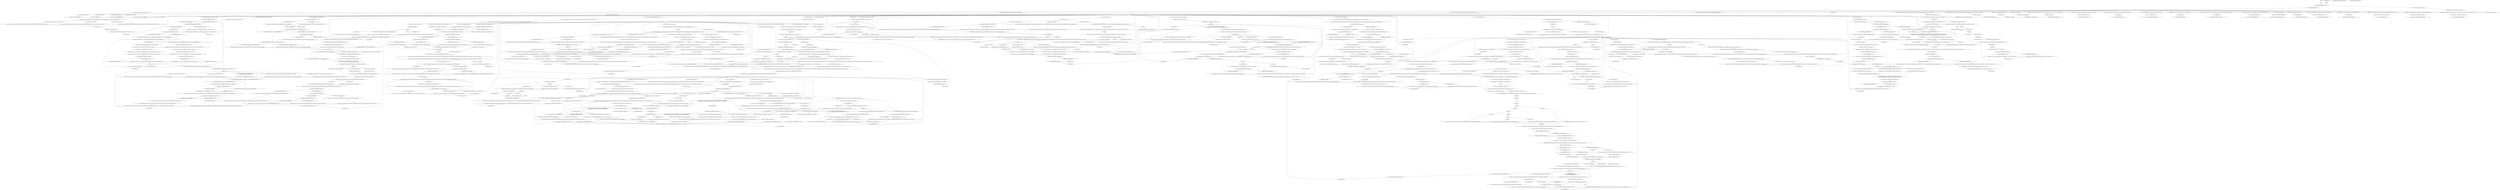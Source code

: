 # WHIRLING / KIM MAIN
# These are the rest of Kims MAIN dialogues with you after he's in the squad.
# ==================================================
digraph G {
	  0 [label="START"];
	  1 [label="input"];
	  2 [label="Electrochemistry: It's barely a secret. Everyone's smoked hemp."];
	  3 [label="Kim Kitsuragi: He simply nods."];
	  4 [label="Esprit de Corps: Passing along frivolous inter-departmental stereotypes is not usually his *oeuvre*. He regrets bringing it up."];
	  5 [label="You: \"But what if I need some *me* time?\""];
	  6 [label="Encyclopedia: The RCM, or the Revachol Citizens Militia, is the police force you and him are part of. A self-organized peace corps of the occupied city of Revachol, the RCM operates within a legal twilight, yet its authority is rarely questioned. Wouldn't it be embarrassing if you didn't know this?"];
	  7 [label="Kim Kitsuragi: \"You might,\" he nods. \"It's important not to let one's *style* interfere with their work.\""];
	  8 [label="Jump to: [Kim CASE hub]"];
	  9 [label="You: \"I'm talking serious, unbelievable damage here.\"\n\"I'm talking serious, unbelievable damage here. I saw myself in the mirror and had no idea who I was.\""];
	  10 [label="You: \"Okay, then.\""];
	  11 [label="Kim Kitsuragi: \"Excuse me. I was lecturing you. I shouldn't have. You should consult a medical professional if you feel that you need help. You can use the radio in my Kineema to call your station's *lazareth*.\""];
	  12 [label="You: \"What's wrong with personal affairs?\""];
	  13 [label="Untitled hub (02)"];
	  14 [label="Kim Kitsuragi: He corrects his glasses. \"I say this from a purely tactical standpoint of course.\""];
	  15 [label="Jump to: [AboutKimHub]"];
	  16 [label="You: \"Okay then.\""];
	  17 [label="You: \"Yes.\""];
	  18 [label="Half Light: Oh no, you're a cop, you can't go to jail..."];
	  19 [label="Kim Kitsuragi: Variable[\"character.habit_alcohol\"]"];
	  20 [label="Variable[\"character.habit_alcohol\"]", shape=diamond];
	  21 [label="!(Variable[\"character.habit_alcohol\"])", shape=diamond];
	  22 [label="You: (Point to the ground.) \"For the murder.\""];
	  23 [label="Kim Kitsuragi: \"But isn't that *our* job?\""];
	  24 [label="Kim Kitsuragi: \"If I were trying to get in touch with the Coalition, I would start by seeking him out. But first you might need to speak with his *young companion*.\""];
	  25 [label="Kim Kitsuragi: \"If you're trying to get in touch with the Coalition, I would start by finding some way to apologise to him. But first you might need to speak with his *young companion*.\""];
	  26 [label="Jump to: [the_competition]"];
	  27 [label="You: \"Talk of this...\" (Consider the phrasing.) \"...pissing competition worries me. What stupidity is this?\""];
	  28 [label="Encyclopedia: A common accounting gimmick used to inflate precinct stats."];
	  29 [label="Kim Kitsuragi: He thinks for a second. \"Okay, maybe I do.\""];
	  30 [label="Kim Kitsuragi: \"A good joke.\""];
	  31 [label="You: \"Okay, it was a poor joke. But we could use a good mannered Cop Off, don't you agree?\""];
	  32 [label="You: \"I don't have that -- I have something cooler. What was that? Mambo and Jambo?\""];
	  33 [label="Kim Kitsuragi: \"Then why did they send you?\""];
	  34 [label="Kim Kitsuragi: \"It's always good to have a police officer who can see and feel.\""];
	  35 [label="Jump to: [Kim Kitsuragi: \"A moment passes. The lieutenant gla...\"]"];
	  36 [label="Jump to: [KIM SWITCH / TWINS AND RADIO]"];
	  37 [label="You: \"I was just wondering what brand of aftershave you use.\""];
	  38 [label="Kim Kitsuragi: \"Sorry, I'm really no expert on this sort of thing...\""];
	  39 [label="You: \"That was a cheap shot.\""];
	  40 [label="You: \"I know, I know -- stunning, right?\""];
	  41 [label="Kim Kitsuragi: \"I'd appreciate it if you didn't force us into situations where I may have to shoot random civilians. Because that won't get us anywhere.\""];
	  42 [label="Kim Kitsuragi: \"Excuse me. I was lecturing you. I shouldn't have. You should consult a medical professional if you feel that you need help.\""];
	  43 [label="Kim Kitsuragi: Variable[\"whirling.kim_main_rhetoric_nationalization\"]"];
	  44 [label="Variable[\"whirling.kim_main_rhetoric_nationalization\"]", shape=diamond];
	  45 [label="!(Variable[\"whirling.kim_main_rhetoric_nationalization\"])", shape=diamond];
	  46 [label="You: \"So you're saying your brain *never* just chimes in with advice or warnings or *anything*?\""];
	  47 [label="Kim Kitsuragi: Variable[\"whirling.kim_main_physint_binoclard\"]"];
	  48 [label="Variable[\"whirling.kim_main_physint_binoclard\"]", shape=diamond];
	  49 [label="!(Variable[\"whirling.kim_main_physint_binoclard\"])", shape=diamond];
	  50 [label="Physical Instrument: You may not *remember* taking any little 'tests', but you're strong as a goddamn ox. Anyone can see that!"];
	  51 [label="Logic: The thing is, the RCM employs relatively few *oxen*. It's clear that what the lieutenant may lack in *musculature* he makes up for in other ways."];
	  52 [label="You: Gradually turn your head and let your brow rise untethered."];
	  53 [label="Kim Kitsuragi: \"Is that enough of a secret for you?\""];
	  54 [label="You: \"...\""];
	  55 [label="Kim Kitsuragi: After decades unchallenged, the lieutenant is caught off-guard by your brazen provocation, but his counter comes fast and hard. This could get ugly..."];
	  56 [label="You: \"Kim, you son of a bitch...\""];
	  57 [label="Kim Kitsuragi: \"No, there are couple of people who haven't smoked cannabis. I'm sure of that.\""];
	  58 [label="Kim Kitsuragi: \"Except that I *do*, detective.\""];
	  59 [label="You: \"So what *should* I concentrate on?\""];
	  60 [label="Jump to: [Kim memory loss hub]"];
	  61 [label="Kim Kitsuragi: \"This psycho-drama is unbecoming of an officer.\""];
	  62 [label="You: \"It's not psychological. Some sort of major brain damage has occurred. On an unprecedented scale.\""];
	  63 [label="Half Light: Your heart beats twice, like a fist. The serotonin deficiency makes your teeth clench."];
	  64 [label="Kim Kitsuragi: \"Not a fan. It's just the nature of lieutenancy.\""];
	  65 [label="Kim Kitsuragi: \"I think the dispatch desk just told both our stations about the hanging. There was quite the brouhaha at the 57th, I can tell you that. 'Time to *settle it*', they said, '*Cop Off*'. But...\" He leans in: \"I assure you, I am not their *finest* or *toughest*, with *one hundred-and-two cases solved*. What I am is *least interested in a pissing competition*.\""];
	  66 [label="Rhetoric: The weary tone is the surest indicator that the lieutenant is being *sarcastic*."];
	  67 [label="Kim Kitsuragi: \"That's commendable. Was there anything else?\""];
	  68 [label="Inland Empire: Only banal things strike you. At the core, you're a very banal person, with a very small soul."];
	  69 [label="You: \"Are you sure? I think something is already happening.\""];
	  70 [label="Kim Kitsuragi: He looks at his pants. \"Where is this going?\""];
	  71 [label="Untitled hub"];
	  72 [label="Jump to: [Kim MAIN]"];
	  73 [label="You: \"I was sent to teach you a lesson in *style*.\""];
	  74 [label="You: \"Can we go over the preliminary info again?\""];
	  75 [label="Empathy: That's where his conversations with himself take place."];
	  76 [label="Kim Kitsuragi: \"Okay.\""];
	  77 [label="Kim Kitsuragi: He turns his attention elsewhere."];
	  78 [label="Untitled hub"];
	  79 [label="Kim Kitsuragi: \"... but *am* I? I'll spare you another twenty hours thinking about it -- yes, I am. Now let's get back to work.\""];
	  80 [label="Kim Kitsuragi: \"If you ask me, it's high time for you to set aside these frivolous *side tasks* and focus 100% of your energies on the case before us.\""];
	  81 [label="You: \"At least let me have my cigarettes, Kim. I only smoke them for the bonuses.\""];
	  82 [label="Kim Kitsuragi: \"They didn't identify themselves in any way. The tone was muffled using a device of some sort. The desk could identify neither the caller's age nor sex.\""];
	  83 [label="Composure: This man has sharp, precise composure, without impatience. Years of being himself have whittled the tension down to readiness. He is at home in what must be a subtly thought out set of apparel. Do you even have anything to teach him?"];
	  84 [label="You: \"Because I have that.\""];
	  85 [label="Kim Kitsuragi: \"If you could only find your gun.\""];
	  86 [label="Kim Kitsuragi: CheckItem(\"gun_villiers\")"];
	  87 [label="CheckItem(\"gun_villiers\")", shape=diamond];
	  88 [label="!(CheckItem(\"gun_villiers\"))", shape=diamond];
	  89 [label="Kim Kitsuragi: \"Detective, about what the twins had to say...\""];
	  90 [label="You: \"I think you should know that I can't remember *anything*.\""];
	  91 [label="Kim Kitsuragi: \"... Alright then.\""];
	  92 [label="Kim Kitsuragi: Variable[\"whirling.kim_electro_gaba\"]"];
	  93 [label="Variable[\"whirling.kim_electro_gaba\"]", shape=diamond];
	  94 [label="!(Variable[\"whirling.kim_electro_gaba\"])", shape=diamond];
	  95 [label="Kim Kitsuragi: \"What is this place?\" The lieutenant stares at the dusty training equipment."];
	  96 [label="Jump to: [ENDHUB]"];
	  97 [label="Kim Kitsuragi: Variable[\"TASK.call_station_lazareth_done\"]"];
	  98 [label="Variable[\"TASK.call_station_lazareth_done\"]", shape=diamond];
	  99 [label="!(Variable[\"TASK.call_station_lazareth_done\"])", shape=diamond];
	  100 [label="Inland Empire: Yes, you killed him. And then, as part of the plan, you drowned out the memory..."];
	  101 [label="You: Keep it to yourself. This is your burden to bear now."];
	  102 [label="Kim Kitsuragi: \"I think we may have this...\" The lieutenant whispers, then gives the suspect a short glance."];
	  103 [label="Kim Kitsuragi: \"Okay. What do you think is going on with that computer, chalkboard, and fireplace?\""];
	  104 [label="Jump to: [Kim CASE hub]"];
	  105 [label="Kim Kitsuragi: \"Hmmm, that's a fair point. Alright, for the good of the investigation, what do you want to know?\""];
	  106 [label="You: \"You're wearing glasses.\""];
	  107 [label="Kim Kitsuragi: The lieutenant produces his small blue notebook and idly thumbs through a few pages.\nThe lieutnant produces his familiar Mnemotechnique A6 and idly thumbs through a few pages."];
	  108 [label="Kim Kitsuragi: \"For real detective work, nothing beats a good notebook by your side...\""];
	  109 [label="Kim Kitsuragi: \"It will turn into quite the puzzle yet, I'm afraid...\" The lieutenant nods."];
	  110 [label="Physical Instrument: That makes him a *binoclard*. Completely un-cop material, if you say so yourself."];
	  111 [label="Kim Kitsuragi: \"Something the matter, detective?\""];
	  112 [label="You: (Flex your bicep.) \"Check it: I was made to crack skulls and solve cases.\""];
	  113 [label="IsRaining()"];
	  114 [label="IsRaining()", shape=diamond];
	  115 [label="!(IsRaining())", shape=diamond];
	  116 [label="You: \"Orange patrol cap. I can't think of anything else.\"\n\"Black patrol cap. I can't think of anything else.\""];
	  118 [label="Reaction Speed: He's waiting for a reaction."];
	  119 [label="Shivers: An almost unbearable tension fills the room. The hairs of your back stand up."];
	  120 [label="You: \"Okay, maybe you don't need an orange patrol cap. Let me think of something else.\"\n\"Okay, maybe you don't need a black patrol cap. Let me think of something else.\""];
	  121 [label="Kim Kitsuragi: \"Yes?\""];
	  122 [label="Jump to: [Kim MAIN]"];
	  123 [label="You: \"Okay, I'll leave the self-care for non-work hours.\""];
	  124 [label="Jump to: [Kim MAIN]"];
	  125 [label="You: \"Okay, so the case *probably* isn't mysterious -- but could it be *sexy*?\""];
	  126 [label="Rhetoric: Is this a *strike* then -- or the first shots in a *workers' coup*?"];
	  127 [label="Empathy: There is a sudden, harsh edge to his voice. Like he's tired of hearing about your \"personal affairs.\""];
	  128 [label="You: \"What do you mean?\""];
	  129 [label="You: \"I don't remember being in on anything.\""];
	  130 [label="Jump to: [Kim CASE hub]"];
	  131 [label="You: \"It isn't. But I will prove it so.\""];
	  132 [label="You: \"Maybe there's a young woman involved?!\""];
	  133 [label="Kim Kitsuragi: \"I do not have a *thing* with revolutionary air brigades in particular.\""];
	  134 [label="Kim Kitsuragi: IsTHCPresent(\"communist\")"];
	  135 [label="IsTHCPresent(\"communist\")", shape=diamond];
	  136 [label="!(IsTHCPresent(\"communist\"))", shape=diamond];
	  137 [label="Kim Kitsuragi: \"Ah, yes. The case brief you missed. Now I remember.\" He opens his notes."];
	  138 [label="Drama: LIE! LIE TO GET OUT OF IT!"];
	  139 [label="You: \"You are?\""];
	  140 [label="Kim Kitsuragi: \"Wonderful.\" He does not seem surprised. \"What is your takeaway?\""];
	  141 [label="Kim Kitsuragi: \"You mean like a brief? Do you want me to brief you again?\""];
	  142 [label="Kim Kitsuragi: \"It would be immensely ugly of them, not to mention unprofessional.... But I also think it's somewhat unlikely.\""];
	  143 [label="Kim Kitsuragi: The lieutenant's quizzical expression gradually deepens into a frown."];
	  144 [label="Kim Kitsuragi: \"Simple, because Moralintern types *love* to form committees.\""];
	  145 [label="Kim Kitsuragi: \"You know who might be, though? That Mr. Villedrouin, the uh... gentleman you needlessly antagonised in the apartments...\""];
	  146 [label="Kim Kitsuragi: \"You know who might be, though? That Mr. Villedrouin, the uh... gentleman you met in the young man's apartment...\""];
	  147 [label="Kim Kitsuragi: \"They -- Klaasje, as we've come to suspect -- didn't identify themselves in any way. The tone was muffled using a device of some sort. The desk could identify neither the caller's age nor sex.\""];
	  148 [label="Encyclopedia: Jean Vicquemare, Judit Minot... A special consultant... what was his name? Then the rows degrade into green nothingness."];
	  149 [label="You: Close your eyes."];
	  150 [label="You: (Point to yourself.) \"This is what a *modern* cop looks like.\""];
	  151 [label="You: (Loosen your shoulders.) \"You should ease up a bit. You need more *looseness*.\""];
	  152 [label="Kim Kitsuragi: \"I don't need a patrol cap.\""];
	  153 [label="Kim Kitsuragi: \"It can't be that...\" Part of him sort of wants to believe what you just said."];
	  154 [label="Kim Kitsuragi: \"Wouldn't that be something? And who could say it's not true? If you really don't remember anything... how would you know?\" The thought makes him uneasy. \"We should move.\""];
	  155 [label="switchboardhub"];
	  156 [label="Rhetoric: Strange. You're not getting any strong *ideological whiffs* from the lieutenant."];
	  157 [label="Kim Kitsuragi: \"Sort of like how hanging around the liquor store hasn't made you into a master distiller.\""];
	  158 [label="You: \"I knew I shouldn't shave! I knew it and still did it. What an idiot...\""];
	  159 [label="Kim Kitsuragi: \"Looks like we have more to discuss with those so-called *Hardie boys*.\" His voice is lowered. \"Half their reasoning just went out the window.\""];
	  160 [label="Kim Kitsuragi: \"You can always use the radio in my Kineema to call your station's lazareth again. Was there anything else you wanted?\""];
	  161 [label="Untitled hub"];
	  162 [label="Kim Kitsuragi: Variable[\"whirling.kim_mysterious_pi\"]"];
	  163 [label="Variable[\"whirling.kim_mysterious_pi\"]", shape=diamond];
	  164 [label="!(Variable[\"whirling.kim_mysterious_pi\"])", shape=diamond];
	  165 [label="Jump to: [get_on_this_kim_switch_business]"];
	  166 [label="Kim Kitsuragi: \"Anyhow, let's get back to the case. Was there anything else you wanted to know?\""];
	  167 [label="Esprit de Corps: The lieutenant is a police officer of the *old school*. His concerns are material and extrinsic."];
	  168 [label="You: What, no. That can't be right."];
	  169 [label="Jump to: [Kim MAIN]"];
	  170 [label="You: \"You mean cannabis?\""];
	  171 [label="You: \"Very funny, lieutenant.\""];
	  172 [label="Kim Kitsuragi: \"I have, on a few occasions -- when I was young and foolish -- smoked hemp.\""];
	  173 [label="Jump to: [AboutKimHub]"];
	  174 [label="Kim Kitsuragi: \"...\""];
	  175 [label="IsSnowing()"];
	  176 [label="IsSnowing()", shape=diamond];
	  177 [label="!(IsSnowing())", shape=diamond];
	  178 [label="You: \"Beat it. You're cramping my style.\""];
	  179 [label="You: \"No. I'll wing it.\""];
	  180 [label="Kim Kitsuragi: \"Then you're in luck, because we're in the midst of a *major* strike by the Dockworkers' Union. Maybe more than that. The Union clearly wants a *piece*, not just of the Industrial Harbour, but the Wild Pines corporation itself...\""];
	  181 [label="Kim memory loss hub"];
	  182 [label="You: Say nothing."];
	  183 [label="Jump to: [tequilaegohub]"];
	  184 [label="Kim Kitsuragi: Variable[\"tc.rcm\"]"];
	  185 [label="Variable[\"tc.rcm\"]", shape=diamond];
	  186 [label="!(Variable[\"tc.rcm\"])", shape=diamond];
	  187 [label="You: \"You see, Kim. I have this place in my head.\" (Point to your head.) \"Where I develop new ideas and connections.\""];
	  188 [label="Kim Kitsuragi: \"I do not harbour a sentiment for revolutionary air brigades in particular.\""];
	  189 [label="You: \"In this special place I have come to suspect that you have some kind of *thing* with the revolutionary air brigades.\""];
	  190 [label="Drama: The *revolutionary* must have added a little lustre to it, for a ten-year-old Kitsuragi. He will never admit it though."];
	  191 [label="You: \"Are you sure the *revolutionary* has got nothing to do with this?\""];
	  192 [label="Kim Kitsuragi: \"I've noticed -- and okay. The Revolution employed a more forward-looking eight-rotor design. Their blades were foldable and their pilots were better trained and motivated.\""];
	  193 [label="Untitled hub (03)"];
	  194 [label="You: \"Why's that?\""];
	  195 [label="Electrochemistry: You're super lucid -- yet psychedelic. You don't need office supplies to connect to your nervous system, you're *special*."];
	  196 [label="Kim Kitsuragi: \"Okay -- was there anything else?\""];
	  197 [label="Kim Kitsuragi: Variable[\"character.habit_alcohol\"]  or  Variable[\"character.habit_smokes\"]"];
	  198 [label="Variable[\"character.habit_alcohol\"]  or  Variable[\"character.habit_smokes\"]", shape=diamond];
	  199 [label="!(Variable[\"character.habit_alcohol\"]  or  Variable[\"character.habit_smokes\"])", shape=diamond];
	  200 [label="Kim Kitsuragi: \"If you ask me, it's past time for you to cut back on the smoking. You seem like a man with a death wish. It's quite disturbing.\""];
	  201 [label="Encyclopedia: The name \"Kim 'Pinball' Kitsuragi\" appears before you."];
	  202 [label="Encyclopedia: One hundred and four."];
	  203 [label="Jump to: [the_competition]"];
	  204 [label="Esprit de Corps: He is not the least bit offended. He just wants you to know his case load should be much higher."];
	  205 [label="You: \"There can only be one conclusion: I am the finest, a case-solving machine sent to outperform you in every way imaginable.\"\n\"There can only be one conclusion: I am the finest we have, a hero cop sent to outperform you in every way imaginable.\""];
	  206 [label="Encyclopedia: He means The New, the third decade of the current century. The decade of disco, decadence, and the victory of democracy-powered free market economy over it's critics."];
	  207 [label="You: \"I arrive at the scene three days early, drink myself to oblivion, fully re-immerse myself in this reality and then work the case from an angle so crescent fresh it produces *never before seen* results. Not only for criminology, but for the human mind.\""];
	  208 [label="You: \"I am a notoriously difficult-to-work-with *wunderkind* with extremely  unorthodox methods.\""];
	  209 [label="You: \"No, it's not that bad. I'm sure we have officers way more mentally ill than me.\""];
	  210 [label="You: \"What is *the gift*?\""];
	  211 [label="Kim Kitsuragi: \"It's a good thing you found that gun. I can see why they sent you now.\""];
	  212 [label="Kim Kitsuragi: No response. He just arches his brow."];
	  213 [label="Perception (Smell): The lieutenant's aftershave. A common drugstore brand. Strong hints of pine needle."];
	  214 [label="Physical Instrument: *See*? You're clearly not a man in your prime anymore."];
	  215 [label="Kim Kitsuragi: \"I find that highly unlikely. It's not unusual for detectives to feel complicit in the crime until the perpetrator is apprehended. Especially when the investigation is dragging. So let's get back to it, shall we?\""];
	  216 [label="You: \"I just feel this sense of doom, like an awful thing has happened.\"\n\"My chest feels hollow, like I did something terrible.\""];
	  217 [label="Kim Kitsuragi: \"You did well,\" the lieutenant says as soon as you've left the apartment. The balcony feels cool and quiet, with a stunning view over the district."];
	  218 [label="Jump to: [Kim CASE hub]"];
	  219 [label="Jump to: [Kim CASE hub]"];
	  220 [label="Rhetoric: The lieutenant is pretty sure *style* is just a euphemism for *nihilistic binge-drinking*."];
	  221 [label="You: \"Uhm. I want to talk about *you*.\""];
	  222 [label="Kim Kitsuragi: \"*Me*?\""];
	  223 [label="Conceptualization: But this isn't an *old school* case."];
	  224 [label="Kim Kitsuragi: \"So, what? That makes *you* the *new school*? Gods spare us...\""];
	  225 [label="Jump to: [AboutKimHub]"];
	  226 [label="IsExterior()"];
	  227 [label="IsExterior()", shape=diamond];
	  228 [label="!(IsExterior())", shape=diamond];
	  229 [label="You: \"Relax, Kim. I'm down with hemp.\""];
	  230 [label="Drama: The words are true, milord. No love for the herb in the lieutenant."];
	  232 [label="Kim Kitsuragi: \"It's not a big deal. I don't do it any more.\" An almost imperceptible sigh. \"But it happened a few times. In my twenties.\""];
	  233 [label="Kim Kitsuragi: \"It's dark,\" the lieutenant states the obvious."];
	  234 [label="Kim Kitsuragi: \"Excuse me?\""];
	  235 [label="Kim Kitsuragi: \"I'm sure you don't. It's just a stupid inter-departmental thing. I'm making assumptions... we should move on.\""];
	  236 [label="You: \"You don't need to *supervise* me, Kim.\""];
	  237 [label="Kim Kitsuragi: Variable[\"whirling.garte_body_mercenary\"]"];
	  238 [label="Variable[\"whirling.garte_body_mercenary\"]", shape=diamond];
	  239 [label="!(Variable[\"whirling.garte_body_mercenary\"])", shape=diamond];
	  240 [label="You: \"Fine.\" (Let it be.)"];
	  241 [label="Untitled hub"];
	  242 [label="You: \"Kim, what if my precinct sent me on this case *because* I'm a fuck up? Like... as a joke.\""];
	  243 [label="Empathy: It is not from a *purely* tactical standpoint. We are not ruling out that the lieutenant had a little... rebel phase in that past of his."];
	  244 [label="You: \"Yes. A brain.\""];
	  245 [label="jump_here_whirl"];
	  246 [label="Jump to: [AboutKimHub]"];
	  247 [label="Untitled hub"];
	  248 [label="You: \"You're joking.\""];
	  249 [label="Kim Kitsuragi: \"Now -- was there anything else or should we get to it?\""];
	  250 [label="You: \"You don't look like other people around here.\""];
	  251 [label="Jump to: [AboutKimHub]"];
	  252 [label="Inland Empire: Tell him. Tell him why it's you."];
	  253 [label="You: \"I have big news, Kim.\" (Tell Kim about how you no longer obsess over your sexuality.)"];
	  254 [label="Kim Kitsuragi: \"If you ask me, it's high time for you to put the bottle away. Sober up, get back to basics. That would be my advice.\""];
	  255 [label="Jump to: [Kim Kitsuragi: \"\"Was there anything else you wanted...\"]"];
	  256 [label="Jump to: [Kim Kitsuragi: \"\"Was there anything else you wanted...\"]"];
	  257 [label="Jump to: [Kim Kitsuragi: \"\"Was there anything else you wanted...\"]"];
	  258 [label="Kim Kitsuragi: \"Yes. I'm an unrepentant spoilsport.\" The lieutenant appears pleased with this."];
	  259 [label="Jump to: [You: \"\"You think this will make them coop...\"]"];
	  260 [label="Kim Kitsuragi: \"Do you *need* something, detective?\""];
	  261 [label="Kim Kitsuragi: \"Officer, what was that?\""];
	  262 [label="Kim Kitsuragi: \"You wouldn't have been sent to investigate this case if you had close connections with the Union -- at least that's the hope. Also,\" he looks you over, \"you don't strike me as a *Union man*.\""];
	  263 [label="Kim Kitsuragi: \"Besides, I doubt you could have taken down a hardened mercenary single-handedly...\""];
	  264 [label="Kim Kitsuragi: \"I'm relieved that you agree,\" he says, then pauses."];
	  265 [label="You: \"I don't think grounding one or the other side into pigsfeed will do anyone favours. I am really, really smart.\""];
	  266 [label="Rhetoric: The lieutenant is pretty sure *self-care* is just a euphemism for *nihilistic binge-drinking*."];
	  267 [label="Kim Kitsuragi: \"I don't see how *my* life is pertinent to the investigation.\""];
	  268 [label="You: \"You're right. What's there to know about a lame binoclard?\""];
	  269 [label="Jump to: [Kim MAIN]"];
	  270 [label="Jump to: [AboutKimHub]"];
	  271 [label="Jump to: [AboutKimHub]"];
	  272 [label="You: (Stroke your chin thoughtfully.) \"I've always believed in mind over matter.\""];
	  273 [label="Kim Kitsuragi: The lieutenant immediately grasps the stakes. His gears turn as he prepares a devastating counter. This could get ugly..."];
	  274 [label="You: \"You brought this on yourself.\"\n\"The law's the law.\""];
	  276 [label="Hand/Eye Coordination: Your fingers trace the edges of an imaginary holster on your hip. A slight twitch runs through your index finger."];
	  277 [label="Jump to: [kiminthedark]"];
	  278 [label="Jump to: [Kim Kitsuragi: \"A moment passes. The lieutenant gla...\"]"];
	  279 [label="You: \"A young woman told me a mercenary has been hanged, and the manager thinks it was the Union that did it. That's all.\""];
	  280 [label="Logic: Clearly he prefers to think you're malingering. He cannot fathom that anyone could drink so much as to retroactively erase their entire life."];
	  281 [label="Empathy: His disdain is clear. This man would not use such an expression otherwise."];
	  282 [label="You: Let it go."];
	  283 [label="Jump to: [Kim Kitsuragi: \"\"Was there anything else you wanted...\"]"];
	  284 [label="Jump to: [Kim MAIN]"];
	  285 [label="Logic: Look at you -- it's because you're a failure. They sent you to *slight* Precinct 57."];
	  286 [label="Kim Kitsuragi: \"No, something isn't happening. Because it's not part of...\" He makes a precise hand gesture: \"Reality.\""];
	  287 [label="Kim Kitsuragi: \"Good. Yes. Because it's not part of Reality.\""];
	  288 [label="You: \"Nowhere. Let's change the subject -- but still keep it on *you*.\""];
	  289 [label="You: \"I think it's terrifying.\""];
	  290 [label="You: \"I'm super cool with all of it.\""];
	  291 [label="You: \"What is Seol?\""];
	  292 [label="Kim Kitsuragi: \"I don't think I can say one way or another. I do think it's somewhat unlikely, though.\""];
	  293 [label="You: (No, I don't.) \"Glasses are cool, I guess.\""];
	  294 [label="Composure: It's like you're *locked down*."];
	  295 [label="Conceptualization: So desperately mundane. You need to funk this case up."];
	  296 [label="Rhetoric: Yeah -- damage. He means damage."];
	  297 [label="You: \"What do you mean?\""];
	  298 [label="Kim Kitsuragi: Variable[\"character.habit_speed\"]  or  Variable[\"character.habit_pyrholidon\"]"];
	  299 [label="Variable[\"character.habit_speed\"]  or  Variable[\"character.habit_pyrholidon\"]", shape=diamond];
	  300 [label="!(Variable[\"character.habit_speed\"]  or  Variable[\"character.habit_pyrholidon\"])", shape=diamond];
	  301 [label="You: (Spread your arms wide.) \"For this *whole situation*.\""];
	  302 [label="You: \"How did you know?\""];
	  303 [label="Kim Kitsuragi: \"Fascinating. And here I believed your recent turn toward moralism was just an act.\""];
	  304 [label="You: Let it go."];
	  305 [label="You: \"What's special about Martinaise?\""];
	  306 [label="why were you sent"];
	  307 [label="Kim Kitsuragi: The silence carries."];
	  308 [label="You: \"I probably have an *unbelievable* kill count.\""];
	  309 [label="Kim Kitsuragi: \"Okay.\" He takes a step back. \"Style me.\""];
	  310 [label="Kim Kitsuragi: He's waiting."];
	  311 [label="You: \"Of course it's a joke, look at me! How could I compete with you, you probably have a ton of cases solved.\"\n\"Of course it's a joke, look at me! You have over a hundred cases solved, how could I compete with you?\""];
	  312 [label="Esprit de Corps: Strangely enough, it's not pity. He would never pity a fellow officer. He truly appears to think you've solved your fair share of cases -- perhaps more than him."];
	  313 [label="Kim Kitsuragi: \"It's good to have....\" His mouth twitches as he comes up with the expression: \"...an *ambidextrous para-detective* in a labour dispute. I can see why they sent you -- should we go?\""];
	  314 [label="You: \"Ah, so this is a struggle over *who runs Martinaise*!\""];
	  315 [label="You: \"Okay. Forget it.\""];
	  316 [label="Perception (Smell): He smells... like a man? A perfectly normal man?"];
	  317 [label="Kim Kitsuragi: \"Are you thinking of... you know?\" He gestures toward his cheeks with an invisible razor."];
	  318 [label="You: \"Lose *these* bad boys? No way.\""];
	  319 [label="Kim Kitsuragi: \"My apologies, detective. I couldn't resist.\""];
	  320 [label="Jump to: [Kim MAIN]"];
	  321 [label="You: \"So...\" (Point to your face.) \"I shaved.\""];
	  322 [label="Kim Kitsuragi: Variable[\"whirling.garte_body_mercenary\"]"];
	  323 [label="Variable[\"whirling.garte_body_mercenary\"]", shape=diamond];
	  324 [label="!(Variable[\"whirling.garte_body_mercenary\"])", shape=diamond];
	  325 [label="You: \"Lieutenant, I have a confession to make. *I* am the murderer.\""];
	  326 [label="You: \"But it all makes so much sense! It would have been *so* convenient for me to forget all about the murder, and everything else...\""];
	  327 [label="Kim Kitsuragi: He sighs. \"If you insist. What do you want to know?\""];
	  328 [label="Jump to: [Kim Kitsuragi: \"\"What about me?\"\"]"];
	  329 [label="You: \"Tell me a secret about yourself.\""];
	  330 [label="You: \"That's all for now.\" (Conclude.)"];
	  331 [label="You: \"Do you ever *talk* with yourself?\""];
	  332 [label="Conceptualization: The lieutenant's Conceptualization skills must be rather *rudimentary*."];
	  333 [label="You: \"I didn't know they *let* binoclards become cops.\""];
	  334 [label="Kim Kitsuragi: The lieutenant relaxes his eyebrow, and you seem to regain control of yourself."];
	  335 [label="You: Keep your brow steady, but slowly nod your head as a flourish."];
	  336 [label="You: \"We should hit a blunt some time.\"\n\"We should hit the hemp some time.\"\n\"We should hit one of those flaming tubes some time.\""];
	  337 [label="IsTHCCookingOrFixed(\"narcomania\")"];
	  338 [label="IsTHCCookingOrFixed(\"narcomania\")", shape=diamond];
	  339 [label="!(IsTHCCookingOrFixed(\"narcomania\"))", shape=diamond];
	  340 [label="Kim Kitsuragi: An almost imperceptible snap inside the lieutenant. His shoulders relax, his eyebrow casually descending as he tries his best to look relaxed, nonchalant even."];
	  341 [label="Rhetoric: The *chaise electrique*?"];
	  342 [label="Authority: Goddamn right something's the matter! Lieutenant Eyebrow here thinks he can shut you down like some brow-less freak? Thinks you're just going to lie back and take it?!"];
	  343 [label="Kim MAIN"];
	  344 [label="You: \"How's that?\""];
	  345 [label="You: \"That's all I needed to know.\""];
	  346 [label="Kim CASE hub"];
	  347 [label="You: \"I was thinking something other-worldly might be involved. You know, something *supra-natural*.\""];
	  348 [label="You: \"Personally, I think labour disputes are *very* mysterious.\""];
	  349 [label="Kim Kitsuragi: Variable[\"tc.competition_settled\"]"];
	  350 [label="Variable[\"tc.competition_settled\"]", shape=diamond];
	  351 [label="!(Variable[\"tc.competition_settled\"])", shape=diamond];
	  352 [label="Inland Empire: What if *you* did it?"];
	  353 [label="Kim Kitsuragi: \"I can assure nothing like that will happen. Do you know why not?\""];
	  354 [label="You: \"Okay indeed. And in this *atelier* I have realized that you harbour some kind of *sentiment* toward the revolutionary air brigades.\""];
	  355 [label="You: \"Thank you. My mind is satisfied.\" (Point to your head again.)"];
	  356 [label="Kim Kitsuragi: \"That's because I'm half-Seolite. Or quarter. My father's father was from Seol -- so was my grandmother, but from my mother's side...\" He shakes his head. \"It's not an interesting topic.\""];
	  357 [label="Rhetoric: A point of pride to him."];
	  358 [label="You: (I'm not gonna call him a bino.) \"Glasses are cool.\""];
	  359 [label="Electrochemistry: Cut this boring stuff off immediately. You know what this case is about!"];
	  360 [label="Kim Kitsuragi: \"What?\""];
	  361 [label="You: \"Kim! We need to talk about... *responsibility*.\""];
	  362 [label="You: \"No, no. I meant like *la responsabilité*. You know, the kind that gets assigned.\""];
	  363 [label="Kim Kitsuragi: Variable[\"apt.sponsor_greeting_done\"]"];
	  364 [label="Variable[\"apt.sponsor_greeting_done\"]", shape=diamond];
	  365 [label="!(Variable[\"apt.sponsor_greeting_done\"])", shape=diamond];
	  366 [label="Kim Kitsuragi: \"Later.\" His voice is unflinching. \"Was there anything else you wanted to know about the case?\""];
	  367 [label="Encyclopedia: The rows are endless."];
	  368 [label="Kim Kitsuragi: The lieutenant is thinking to himself. His eyebrows are slightly raised."];
	  369 [label="You: \"For some reason I thought you had a hundred and *four* solved cases.\""];
	  370 [label="Kim Kitsuragi: \"I'm good enough for this case. I'm not here to compete. I came because I had to. My fellow officers -- the sergeants, in particular -- would have made this scene into a circus.\""];
	  371 [label="Shivers: A tremble comes over you, another after-effect of ethanol poisoning perhaps? Feels like leaves do when they rustle in the breeze, somewhere far away, below the Turbine. The 41st and the 57th... The lieutenant was right. It's not about who gets what's North, it's about who doesn't."];
	  372 [label="Logic: Clearly, he has already formed his own theory."];
	  373 [label="You: \"I know it seems unintuitive. But trust me.\""];
	  374 [label="Kim Kitsuragi: \"Really?\" His eyebrow gets raised one more notch."];
	  375 [label="Kim Kitsuragi: \"It's not that many. Officer, I'm sure you have a lot more cases solved. Now...\""];
	  376 [label="Jump to: [pawnshopswitch]"];
	  377 [label="Jump to: [KIM SWITCH / SPOKE TO SPEEDFREAKS]"];
	  378 [label="Rhetoric: But what sort of *ideological* picture do these smells paint? Tough to say..."];
	  379 [label="Electrochemistry: Wait-wait. There's *something* there, something that sets your GABA-receptors aflutter."];
	  380 [label="You: \"Let me just make this perfectly clear -- our job here... is to find *the killer*?\""];
	  381 [label="Kim Kitsuragi: \"When you said before that you were *down with racism* -- was it meant in earnest or were you just trying to win his confidence?\""];
	  382 [label="You: \"Kim... I think *I* may be the murderer. I killed the man and then tricked myself into forgetting about it.\""];
	  383 [label="You: What nonsense. [Discard the idea.]"];
	  384 [label="You: \"I'm a bad person. I believe I could have done anything.\""];
	  385 [label="Inland Empire: There's something the lieutenant isn't seeing. The universe is too irrational, too morally complex. You should convince him."];
	  386 [label="Kim Kitsuragi: \"I guess you *don't* need glasses, then.\""];
	  387 [label="Kim Kitsuragi: The lieutenant's face turns a ruddy shade. \"I can *assure* you, detective, that I've passed *all* the required physical exams within the last year. Can you say the same?\""];
	  388 [label="Jump to: [AboutKimHub]"];
	  389 [label="Shivers: Heavy drops of rain fall on the colliding eyebrows and run down the worn faces. The world outside this stand-off almost doesn't exist."];
	  390 [label="blunty the blunt"];
	  391 [label="You: (Raise it cautiously.) \"You sure you wanna do this, Kim?\""];
	  392 [label="Kim Kitsuragi: \"I don't know. Containers... contain, I guess. I'm making assumptions. We should move on.\""];
	  393 [label="Kim Kitsuragi: \"What do you want to know?\""];
	  394 [label="Kim Kitsuragi: \"Three days ago, the RCM Emergencies Desk received a report about a security guard who was found hanged in Martinaise. An anonymous caller said there was a dead body behind the Whirling-in-Rags hostel-cafeteria. The cadaver had been there for four days -- no one had come to investigate...\""];
	  395 [label="Kim Kitsuragi: \"During that time, the victim had been stripped of his belongings. The caller did not identify him, but used the word *lynching*. There is an ongoing labour dispute between the local dockworkers and the logistics company Wild Pines. I was told we should approach the death as part of this dispute.\""];
	  396 [label="You: \"Literally *anything* about it -- I can't remember a single thing.\""];
	  397 [label="Kim Kitsuragi: \"Strike, coup, revolution, it's brigandage however you parse it.\""];
	  398 [label="Kim Kitsuragi: \"Have you tried concentrating on something other than your personal affairs?\""];
	  399 [label="Kim Kitsuragi: \"Then you should consider seeking medical attention. You can use the radio in my Kineema to call your station's *lazareth*. Was there anything else you wanted?\""];
	  400 [label="Jump to: [Kim Kitsuragi: \"\"Focus on *other* people's troubles...\"]"];
	  401 [label="Kim Kitsuragi: \"You don't know?\" His eyes narrow. \"I assumed you were in on it.\""];
	  402 [label="Kim Kitsuragi: \"I hope you do.\""];
	  403 [label="Kim Kitsuragi: \"No, not *really*. Was there anything else?\""];
	  404 [label="Kim Kitsuragi: Variable[\"whirling.kim_inland_mystery_created\"]"];
	  405 [label="Variable[\"whirling.kim_inland_mystery_created\"]", shape=diamond];
	  406 [label="!(Variable[\"whirling.kim_inland_mystery_created\"])", shape=diamond];
	  407 [label="You: Did... what? The hanged man?"];
	  408 [label="You: \"And those look like airman pants. Good for storing tools in.\""];
	  409 [label="You: \"Just air brigades then?\""];
	  410 [label="Kim Kitsuragi: Variable[\"whirling.kim_mysterious_labour_encyc\"]"];
	  411 [label="Variable[\"whirling.kim_mysterious_labour_encyc\"]", shape=diamond];
	  412 [label="!(Variable[\"whirling.kim_mysterious_labour_encyc\"])", shape=diamond];
	  413 [label="Encyclopedia: Seol is a protectionist, isolationist panisiolary state west of the Insulindian isola. Actually, it's *quite* interesting; some would even say mysterious..."];
	  414 [label="Suggestion: He's actually glad it's addressed now."];
	  415 [label="Kim Kitsuragi: \"I checked the records. This jurisdiction dispute -- who polices Martinaise -- reaches back to the Thirties. It's as old as my station. And all this time we can't decide who gets Martinaise? I think, yes, both stations would prefer a win.\""];
	  416 [label="Jump to: [Kim MAIN]"];
	  417 [label="You: \"What did your preliminary information say about it? Before you came here?\""];
	  418 [label="Kim Kitsuragi: \"Ah, I'm glad to hear it, detective. I was wondering when we'd get to this very subject.\""];
	  419 [label="responsibilitehub"];
	  420 [label="Jump to: [Kim Kitsuragi: \"\"Was there anything else you wanted...\"]"];
	  421 [label="Jump to: [the_competition]"];
	  422 [label="Jump to: [Kim Kitsuragi: \"\"Was there anything else you wanted...\"]"];
	  423 [label="You: Look for: Precinct 57 -> Lieutenants -> Kitsuragi, Kim."];
	  424 [label="You: \"I'm gonna leave why I was sent *unspecified*.\""];
	  425 [label="Kim Kitsuragi: \"In the New, twenty years ago. It's what a modern cop looked like then.\""];
	  426 [label="Kim Kitsuragi: \"Yes.\""];
	  427 [label="Kim Kitsuragi: \"So the 41st Precinct sent you, because you are the most mentally ill out of all the officers at your station?\""];
	  428 [label="You: \"I don't know, I don't remember any of the other officers.\"\n\"I don't remember any of the other officers. Just a handful of names, but they mean nothing to me.\""];
	  429 [label="You: \"I will only use lethal force with the utmost care and precision.\""];
	  430 [label="You: \"It's not a burden, it's a gift.\""];
	  431 [label="tequilaegohub"];
	  432 [label="Kim Kitsuragi: \"Either way, good on you.\" The lieutenant gathers himself. \"You were saying...?\""];
	  433 [label="Jump to: [You: \"\"My *style*? What about it?\"\"]"];
	  434 [label="Rhetoric: Perhaps you did it for the Union -- your political beliefs inspired this extreme act of violence."];
	  435 [label="Jump to: [kim wcw success]"];
	  436 [label="You: \"We should ground the *owners* into fine paste and feed them to the pigs.\""];
	  437 [label="You: \"Oh, I guess that settles it, then.\""];
	  438 [label="AboutKimHub"];
	  439 [label="Logic: Just think about it for a second. You're a raging alcoholic who showed up three days late wearing piss-stained disco garb. You weren't sent here to *win*.\nJust think about it for a second. You're a raging alcoholic who showed up three days late and argues with his necktie. You weren't sent here to *win*."];
	  440 [label="Kim Kitsuragi: \"That's correct.\""];
	  441 [label="Kim Kitsuragi: \"Yes, cannabis. The hemp. I rolled it into a small paper tube and lit in on fire. Then I *inhaled* the fumes. I was young.\""];
	  442 [label="Empathy: There's a hint of defensiveness in his voice. Even this minor act of rebellion is important to the lieutenant's self-construction."];
	  443 [label="Dirty-Kimmo"];
	  444 [label="Kim Kitsuragi: The lieutenant anticipates your move but can neither deflect nor parry your counter-counter assault. A single drop of sweat trickles down his cheek..."];
	  445 [label="You: (Raise it smugly.) \"I don't know, *is* there?\""];
	  447 [label="You: \"Nothing. Just an observation.\""];
	  448 [label="Kim Kitsuragi: \"I hope you don't take this the wrong way, it's just a collegial observation. In the 57th we call it the 'Jamrock shuffle'. Officers from Jamrock's 41st Precinct tend to move a bit erratically.\""];
	  449 [label="You: \"I know what the RCM is.\""];
	  450 [label="Jump to: [Kim Kitsuragi: \"A moment passes. The lieutenant gla...\"]"];
	  451 [label="You: \"I'm afraid this is a medical situation.\" (Move on.)"];
	  452 [label="You: \"I'm talking deep, neurological damage here.\"\n\"I'm talking deep, neurological damage here. I saw myself in the mirror and had no idea who I was.\""];
	  453 [label="Kim Kitsuragi: Variable[\"whirling.kim_half_light_wise_fuck\"]"];
	  454 [label="Variable[\"whirling.kim_half_light_wise_fuck\"]", shape=diamond];
	  455 [label="!(Variable[\"whirling.kim_half_light_wise_fuck\"])", shape=diamond];
	  456 [label="Jump to: [tequilaegohub]"];
	  457 [label="Kim Kitsuragi: \"It's just stupidity. We shouldn't waste any more time on it. If you want my take, ask me after we've inspected the victim.\""];
	  458 [label="Kim Kitsuragi: \"Good.\" The lieutenant nods."];
	  459 [label="Kim Kitsuragi: \"There was some interest in this case at my station, but not for the reasons you have in mind. You seem to wish there was...\""];
	  460 [label="You: \"Absolutely nothing?\"\n\"It's okay to tell me, I'm a major fan of Mazovian socio-economics myself.\""];
	  461 [label="Kim Kitsuragi: \"Okay -- let's *talk* about it. You stole the boots.\" He looks at the gleaming technological footwear you're sporting."];
	  462 [label="Jump to: [Kim MAIN]"];
	  463 [label="Kim Kitsuragi: \"I'm glad to hear that. I'm glad to see you're stable.\" He nods approvingly. \"Keep it that way. Now -- was there anything else, or should we get to it?\""];
	  464 [label="Kim Kitsuragi: \"Of course.\" Sounds like you just answered his question."];
	  465 [label="Kim Kitsuragi: \"Safe? No. But you're old. You've made it this far. *Something* has brought you through. We've only just started working together, so I don't know what it is yet. But it's there.\""];
	  466 [label="You: \"Aren't we going to talk about the boots I'm wearing?\""];
	  467 [label="Kim Kitsuragi: Variable[\"TASK.inspect_the_dead_body_done\"]"];
	  468 [label="Variable[\"TASK.inspect_the_dead_body_done\"]", shape=diamond];
	  469 [label="!(Variable[\"TASK.inspect_the_dead_body_done\"])", shape=diamond];
	  470 [label="Kim Kitsuragi: \"Why are you pronouncing it like you're a Coalition bureaucrat?\"\n\"Why are you pronouncing it like that gentleman from the Institute of Price Stabilité?\""];
	  471 [label="Kim Kitsuragi: \"You know what? Forget it. What *specifically* are you trying to assign responsibility *for*?\""];
	  472 [label="You: (Point to yourself.) \"For my disaster of a life.\""];
	  473 [label="You: \"No, it's way more nuanced than that. There's like this whole historical or socio-economic dimension to it.\""];
	  474 [label="Jump to: [Kim MAIN]"];
	  475 [label="Jump to: [Kim Kitsuragi: \"\"Was there anything else you wanted...\"]"];
	  476 [label="Jump to: [Empathy: \"He's avoiding your gaze. This is th...\"]"];
	  477 [label="You: Confirmed kills?"];
	  478 [label="Jump to: [Encyclopedia: \"The rows are endless.\"]"];
	  479 [label="Kim Kitsuragi: \"Martinaise? Nothing. It's just a puddle at the end of some drainpipe. No one cares about this place, they care about sports. Most of our colleagues don't even know how to get here. North of the Interchange doesn't exist.\""];
	  480 [label="You: \"I am a highly experimental cop. But if I am right... this is *outré* even by my standards.\""];
	  481 [label="Jump to: [Kim Kitsuragi: \"\"I don't need a patrol cap.\"\"]"];
	  482 [label="Kim Kitsuragi: \"No I don't. I *used* to. Plain clothes did the trick. For both of us, it seems.\" He nods toward you. \"Now...\""];
	  483 [label="You: \"Of course not. I'm just a drunk. They sent a drunk.\""];
	  484 [label="Kim Kitsuragi: \"I agree. Too dark.\""];
	  485 [label="You: \"It's both a burden -- and a gift.\""];
	  486 [label="Perception (Smell): The lieutenant is fastidious as a cat in matters of his personal upkeep. And yet, in the folds of his jacket you can just perceive the stale and acrid traces of oil rags, transmission fluid, and brake pads."];
	  487 [label="Kim Kitsuragi: Variable[\"whirling.kim_perc_garage\"]"];
	  488 [label="Variable[\"whirling.kim_perc_garage\"]", shape=diamond];
	  489 [label="!(Variable[\"whirling.kim_perc_garage\"])", shape=diamond];
	  490 [label="You: \"Nope, we're good.\""];
	  491 [label="Jump to: [Kim Kitsuragi: \"A moment passes. The lieutenant gla...\"]"];
	  492 [label="Kim Kitsuragi: \"This is not going quite as I hoped it would, detective.\" The lieutenant's voice is hushed."];
	  493 [label="Kim Kitsuragi: \"We should think about calling it a day, maybe? The nights are still miserably cold this time of year.\""];
	  494 [label="Half Light: It wasn't that you were horrified -- you were just surprised by your own daring!"];
	  495 [label="Kim Kitsuragi: Variable[\"whirling.klaasje_body_mercenary\"]  or  Variable[\"whirling.garte_body_mercenary\"]"];
	  496 [label="Variable[\"whirling.klaasje_body_mercenary\"]  or  Variable[\"whirling.garte_body_mercenary\"]", shape=diamond];
	  497 [label="!(Variable[\"whirling.klaasje_body_mercenary\"]  or  Variable[\"whirling.garte_body_mercenary\"])", shape=diamond];
	  498 [label="Kim Kitsuragi: \"What about me?\""];
	  499 [label="Volition: Whatever their reasoning, there's nothing written that says you have to prove them *right*."];
	  500 [label="You: \"So how do you... you know...\" (Tap the side of your head.)"];
	  501 [label="Kim Kitsuragi: \"What, *think*? I do most of my work inside my notebook...\""];
	  502 [label="Variable[\"plaza.kim_cannabis_encyclo_fired\"]"];
	  503 [label="Variable[\"plaza.kim_cannabis_encyclo_fired\"]", shape=diamond];
	  504 [label="!(Variable[\"plaza.kim_cannabis_encyclo_fired\"])", shape=diamond];
	  505 [label="Shivers: Snowflakes fall and immediately melt in the heat of the colliding eyebrows. Nothing exists outside this moment."];
	  507 [label="Kim Kitsuragi: \"Besides, those days are long behind me.\""];
	  508 [label="Kim Kitsuragi: \"Yes.\" He nods. \"Let's hurry now, I'm living on borrowed time.\""];
	  509 [label="You: \"You're kidding me? Why containers?\""];
	  510 [label="You: \"Okay then.\""];
	  511 [label="You: \"What's the RCM?\""];
	  512 [label="Jump to: [Untitled hub (02)]"];
	  513 [label="You: \"I know literally nothing about it. Only what you told me before.\""];
	  514 [label="You: \"Why not?\""];
	  515 [label="Kim Kitsuragi: \"Do you want me to brief you?\""];
	  516 [label="You: \"Tell me about it.\""];
	  517 [label="You: \"You know what I'm in on -- retrograde amnesia.\""];
	  518 [label="You: Did what? I can't even remember what the case is. What was it..."];
	  519 [label="Rhetoric: He's about to say it's impossible."];
	  520 [label="Jump to: [Kim CASE hub]"];
	  521 [label="Kim Kitsuragi: \"Let's not.\""];
	  522 [label="You: \"I found out what the *pale* is while you were gone.\""];
	  523 [label="Kim Kitsuragi: \"You're barking up the wrong tree. I don't speak a word of Seolite, I've never met either one of my grandparents. And I've never *been* to Seol.\" He seems almost proud of these things. \"I'm a regular Revacholiere.\""];
	  524 [label="Empathy: He's glad to have shot down your question."];
	  525 [label="Kim Kitsuragi: \"Yes, it's a wholly pointless matter. Forget I ever mentioned it.\""];
	  526 [label="Jump to: [Kim MAIN]"];
	  527 [label="Electrochemistry: He's basically *challenging* you to sex it up with some lurid twist. Don't get right into it, sit on it a bit -- then hit him with it!"];
	  528 [label="You: \"Just one thing though...\""];
	  529 [label="Kim Kitsuragi: SetVariableValue(\"tc.rcm\", true) --[[ Variable[ ]]"];
	  530 [label="Kim Kitsuragi: Variable[\"reputation.kim\"] >=1"];
	  531 [label="Variable[\"reputation.kim\"] >=1", shape=diamond];
	  532 [label="!(Variable[\"reputation.kim\"] >=1)", shape=diamond];
	  533 [label="Kim Kitsuragi: \"To be completely honest, detective, I've been meaning to raise that very subject with you.\""];
	  534 [label="Kim Kitsuragi: Variable[\"character.habit_pyrholidon\"] or  Variable[\"character.habit_speed\"]"];
	  535 [label="Variable[\"character.habit_pyrholidon\"] or  Variable[\"character.habit_speed\"]", shape=diamond];
	  536 [label="!(Variable[\"character.habit_pyrholidon\"] or  Variable[\"character.habit_speed\"])", shape=diamond];
	  537 [label="Kim Kitsuragi: \"So what *are* we talking about, then?\""];
	  538 [label="Kim Kitsuragi: Variable[\"boardwalk.trant_main_hub_reached\"]"];
	  539 [label="Variable[\"boardwalk.trant_main_hub_reached\"]", shape=diamond];
	  540 [label="!(Variable[\"boardwalk.trant_main_hub_reached\"])", shape=diamond];
	  541 [label="You: \"Why didn't we know anything about the caller?\""];
	  542 [label="Jump to: [Kim Kitsuragi: \"\"Was there anything else you wanted...\"]"];
	  543 [label="You: Blink."];
	  544 [label="You: Open your eyes."];
	  545 [label="You: \"I wonder what this says about me? That I was sent by my station?\""];
	  546 [label="Logic: Because you're the best qualified? No, that doesn't seem right..."];
	  547 [label="Kim Kitsuragi: \"Mental illness.\""];
	  548 [label="You: \"I think I have it.\""];
	  549 [label="Kim Kitsuragi: \"I bet you do.\""];
	  550 [label="Kim Kitsuragi: Variable[\"whirling.kim_electro_gaba\"]"];
	  551 [label="Variable[\"whirling.kim_electro_gaba\"]", shape=diamond];
	  552 [label="!(Variable[\"whirling.kim_electro_gaba\"])", shape=diamond];
	  553 [label="Kim Kitsuragi: The lieutenant considers your muttonchops for a long moment. A slight grimace crosses his face."];
	  554 [label="Jump to: [kimdoomedgymswitch]"];
	  555 [label="Kim Kitsuragi: He sighs. \"Well, we've yet to find any real evidence pointing to you in this case, or even a possible motive, so let's not add you to the list of suspects just yet.\""];
	  556 [label="Jump to: [Kim MAIN]"];
	  557 [label="Kim Kitsuragi: \"I've been meaning to have a little chat with you about your sense of *style*.\""];
	  558 [label="Kim Kitsuragi: \"Politics is habit-forming. And hazardous. It is also irrelevant to policework. You are right to doubt the impulse, it might be detrimental to our task here.\""];
	  559 [label="Kim Kitsuragi: \"I can't say that it does, no. When I need to think, I just use my notebook...\""];
	  560 [label="Jump to: [Kim CASE hub]"];
	  561 [label="Kim Kitsuragi: Your brain sends the signal to your lips but they refuse the order. Something is paralysing them. You're pretty sure it has something to do with the lieutenant's eyebrow."];
	  562 [label="Kim Kitsuragi: The lieutenant relaxes his eyebrow, and you seem to regain control of yourself."];
	  563 [label="You: This seems dangerous. What if someone gets hurt?"];
	  564 [label="Jump to: [AboutKimHub]"];
	  565 [label="Kim Kitsuragi: Variable[\"whirling.kim_badge_lie\"] == false"];
	  566 [label="Variable[\"whirling.kim_badge_lie\"] == false", shape=diamond];
	  567 [label="!(Variable[\"whirling.kim_badge_lie\"] == false)", shape=diamond];
	  568 [label="You: \"We should ground the workers into fine paste and feed them to the pigs.\""];
	  569 [label="You: \"I really don't remember anything. There was drinking involved.\"\n\"I feel like I must repeat this -- I don't remember *anything.* There was heavy drinking involved.\""];
	  570 [label="Inland Empire: \"It\" is murder, of course. Murder. It can't be anything else. And *you* did it. And then, horrified by your own actions, you drowned out the memory..."];
	  571 [label="You: \"Kim, you're wearing a revolutionary air brigade jacket, aren't you?\""];
	  572 [label="You: \"No, it's more than that. Anyway.\""];
	  573 [label="You: \"No, normal people don't have this. It's like a mind laboratory. A spiritual R&D division. No, a pallet! No, better yet -- a painter's atelier of concepts!\""];
	  574 [label="Esprit de Corps: I don't care about your insane theft, the lieutenant thinks and looks away from the boots. Just know: if anyone asks me, I *will* snitch on you."];
	  575 [label="Kim Kitsuragi: \"It was a joke, sadly. There's nothing I can do about your delinquency.\" He sighs. \"What's done is done. Let's get back to policework.\""];
	  576 [label="Kim Kitsuragi: \"In Elysium,\" he replies. \"Behind our eyes. Like all human beings, detective.\" He looks around and sighs. \"The world is what it is. I'm glad to see you're stable. Keep it that way.\""];
	  577 [label="Kim Kitsuragi: \"It *all* seems unreal, detective. In actuality, the pale is no more unreal than, say, water. Or death. Or that we're stuck behind our eyes, between our own ears, talking...\" He looks around, pensive suddenly."];
	  578 [label="You: \"Ha, so you *are* their finest.\""];
	  579 [label="Kim Kitsuragi: Variable[\"TASK.inspect_the_dead_body_done\"]"];
	  580 [label="Variable[\"TASK.inspect_the_dead_body_done\"]", shape=diamond];
	  581 [label="!(Variable[\"TASK.inspect_the_dead_body_done\"])", shape=diamond];
	  582 [label="You: \"Tell me about the case again.\""];
	  583 [label="You: \"Nothing. Actually, as I'm saying this, I realize I would not be telling the truth.\""];
	  584 [label="You: Nod."];
	  585 [label="Kim Kitsuragi: \"You didn't stop at all, did you? You're just obsessing about *other people's* sexuality now.\""];
	  586 [label="Kim Kitsuragi: \"Yes, uhm...\" The lieutenant stares at your shaven face, his eyes narrowed. \"Uhhhh...\" he mumbles. \"I don't know what to say.\" He coughs. \"Perhaps...\""];
	  587 [label="Kim Kitsuragi: \"That's us. The Revachol Citizens Militia. We're the police in this city.\""];
	  588 [label="Encyclopedia: The RCM, or the Revachol Citizens Militia, is the police force you and him are part of. A self-organized peace corps of the occupied city of Revachol, the RCM operates within a legal twilight, yet its authority is rarely questioned. It's *super useful* to know this."];
	  589 [label="You: \"I can't give up street drugs now. I *just* got addicted to them!\""];
	  590 [label="Jump to: [the_competition]"];
	  591 [label="You: \"Don't be scared, but I think I might have supra-natural abilities.\""];
	  592 [label="Kim Kitsuragi: \"No.\""];
	  593 [label="Kim Kitsuragi: \"Which school do you subscribe to -- Mambo...\" He opens the other hand: \"...or Jambo?\""];
	  594 [label="Kim Kitsuragi: He opens one hand and looks at it. A moment passes."];
	  595 [label="You: \"It's nothing major. Just feels a bit strange that's all.\""];
	  596 [label="Kim Kitsuragi: \"There is no gift. We should move.\""];
	  597 [label="Electrochemistry: Wait-wait. There's something else there, something that sets your GABA-receptors aflutter."];
	  598 [label="Kim Kitsuragi: \"That's a good point. It could happen any day now.\""];
	  599 [label="Jump to: [Kim MAIN]"];
	  600 [label="Kim Kitsuragi: Variable[\"whirling.kim_main_concept_low\"]"];
	  601 [label="Variable[\"whirling.kim_main_concept_low\"]", shape=diamond];
	  602 [label="!(Variable[\"whirling.kim_main_concept_low\"])", shape=diamond];
	  603 [label="Kim Kitsuragi: \"This might be just the place to help you rectify your... financial situation.\""];
	  604 [label="You: \"Is there anything else? You look like you were about to say something.\""];
	  605 [label="Kim Kitsuragi: \"Extremely.\""];
	  606 [label="Electrochemistry: Is it not?"];
	  607 [label="Kim Kitsuragi: Variable[\"whirling.kim_main_rhet_selfcare\"]"];
	  608 [label="Variable[\"whirling.kim_main_rhet_selfcare\"]", shape=diamond];
	  609 [label="!(Variable[\"whirling.kim_main_rhet_selfcare\"])", shape=diamond];
	  610 [label="You: \"You know, when you're thinking. Do you ever have *conversations* with, like, your brain?\""];
	  611 [label="You: No, that makes sense! I'm *exceedingly* qualified!"];
	  612 [label="Kim Kitsuragi: \"Well, sort of. It's less a matter of who *gets* to police Martinaise than who *has* to. It's an orphan district, in other words...\""];
	  613 [label="You: Ask again."];
	  614 [label="You: So what can I *do* about it?"];
	  615 [label="Authority: *Nothing*. You better hope he doesn't abuse his authority. There's *a lot* of it."];
	  617 [label="Kim Kitsuragi: After decades unchallenged, the lieutenant's reaction is a bit slow, but he's not letting you have this. Not for a second. This could get ugly..."];
	  618 [label="Kim Kitsuragi: \"They say it's a scene-clearing technique developed by one of your lieutenants for gathering evidence. It's erratic, yet thorough. Prioritises containers.\""];
	  619 [label="Kim Kitsuragi: \"Some *you* time?\" The lieutenant considers this a moment. \"This is a police investigation, not a journey of self-discovery. You'll still have your evenings to yourself.\""];
	  620 [label="You: \"The guy behind the counter thinks some Union people hanged a man.\""];
	  621 [label="You: \"Who was the caller?\""];
	  622 [label="You: \"Wait, so is this a *strike* or an attempted *coup*?\""];
	  623 [label="Kim Kitsuragi: \"Better still than an imbecilic *Cop Off*.\""];
	  624 [label="Kim Kitsuragi: \"The *cop* kind. Our Precincts can't decide if Martinaise is part of Jamrock or the Industrial Harbour. *Yours* or *mine*, as if we somehow *own* parts of the city. Typical street-gang mentality.... so we've let the Union make a mockery of law enforcement here. And now it's come to its natural conclusion.\""];
	  625 [label="Kim Kitsuragi: \"Okay, I admit to it. The Revolution employed a more forward-looking eight-rotor design. Their blades were foldable and their pilots were better trained and motivated.\""];
	  626 [label="Jump to: [AboutKimHub]"];
	  627 [label="Rhetoric: He's having trouble processing it. *Believing* it even."];
	  628 [label="Kim Kitsuragi: \"Mhm. I don't speak a word of Seolite and I've never met either one of my grandparents. There is nothing *ethnic* I can tell you. Or anyone else.\""];
	  629 [label="Kim Kitsuragi: \"It's a part of the world, officer. A geopolitical entity -- *and* a geographic division. I told you it wouldn't be interesting.\""];
	  630 [label="Kim Kitsuragi: \"Was there anything else you wanted to ask about the competition? If not, we should move.\""];
	  631 [label="Reaction Speed: So he volunteered to represent the 57th, but not out of competitiveness -- on the contrary."];
	  632 [label="You: Look for: Precinct 41."];
	  633 [label="You: \"Let's be honest: 102 is pathetic. A very small number.\""];
	  634 [label="You: Why did the 41st send me?"];
	  635 [label="You: Variable[\"whirling.kim_red_logic_why_sent\"]"];
	  636 [label="Variable[\"whirling.kim_red_logic_why_sent\"]", shape=diamond];
	  637 [label="!(Variable[\"whirling.kim_red_logic_why_sent\"])", shape=diamond];
	  638 [label="You: \"A joke, of course. Rest assured, I have no intention to compete with you.\""];
	  639 [label="Kim Kitsuragi: \"Oh? You will?\" He raises his collar. His eyes narrow. \"Then I will *help* you to do so. Now...\""];
	  640 [label="Kim Kitsuragi: \"It's good we set this thing aside.\""];
	  641 [label="You: \"Wait, which one is the one where you hear your tie talk to you?\""];
	  642 [label="Kim Kitsuragi: \"You're right, detective. My apologies.\""];
	  643 [label="Kim Kitsuragi: \"Alright, we're finished here. Let's quickly debrief and go over what we found -- so we don't do it in front of the company rep.\""];
	  644 [label="You: \"I did it for the Union. For the rights of the workers.\""];
	  645 [label="Kim Kitsuragi: \"Look, it's not unusual for detectives to feel complicit in the crime until the perpetrator is identified and apprehended. Especially when the investigation is dragging. So let's get back to it, shall we?\""];
	  646 [label="You: \"I've spent the last 20 seconds deciding on which side to *ground into pigfeed* -- why?\""];
	  647 [label="You: \"We'll work better together if we have more rapport.\""];
	  648 [label="You: Yeah, that makes more sense than the other stuff I thought of."];
	  649 [label="Kim Kitsuragi: \"Ah, right. Your *condition*. Nevermind. All I mean to say is that we have a puzzle on our hands, but not all the pieces... yet.\""];
	  650 [label="Kim Kitsuragi: Variable[\"whirling.kim_main_authority_charts\"]"];
	  651 [label="Variable[\"whirling.kim_main_authority_charts\"]", shape=diamond];
	  652 [label="!(Variable[\"whirling.kim_main_authority_charts\"])", shape=diamond];
	  653 [label="Encyclopedia: Tetrahydrocannabinol is the psychoactive substance in the cannabis plant, commonly known as 'hemp'. It's one of the most common recreational substances in the world."];
	  655 [label="Kim Kitsuragi: \"All I ask is the chance to close this final case so I can go to the chaise with a clean conscience.\" His voice is filled with mock pathos. \"Let's hurry, I'm living on borrowed time.\""];
	  656 [label="You: \"What if I want to work this case alone?\""];
	  657 [label="You: \"A young woman told me a mercenary's been hanged -- that's all.\""];
	  658 [label="Kim Kitsuragi: Variable[\"whirling.klaasje_body_mercenary\"]"];
	  659 [label="Variable[\"whirling.klaasje_body_mercenary\"]", shape=diamond];
	  660 [label="!(Variable[\"whirling.klaasje_body_mercenary\"])", shape=diamond];
	  661 [label="Kim Kitsuragi: \"The deceased is a security guard for a corporation involved in a labour dispute. It doesn't take a Dolorian polymath to put the pieces together. I just don't see the case getting more *mysterious* than that.\""];
	  662 [label="Encyclopedia: The RCM deploys a self-styled structure called the Décomptage as its chain of command. Every lieutenant is responsible for two sergeants and eight officers. That means the average lieutenant has to deal with quite a few personal affairs. Even you know this."];
	  663 [label="You: \"So it's true.\""];
	  664 [label="Kim Kitsuragi: \"Yes, it just so happens there's a beautiful, blonde nineteen year old woman at the heart of this case. A rich one, in fact. Part of a murder-sex-cult.\""];
	  665 [label="Kim Kitsuragi: \"Anyway.\""];
	  666 [label="Jump to: [jump_here_whirl]"];
	  667 [label="Jump to: [brief sounds good hub]"];
	  668 [label="Kim Kitsuragi: Variable[\"tc.gun_missing\"]"];
	  669 [label="Variable[\"tc.gun_missing\"]", shape=diamond];
	  670 [label="!(Variable[\"tc.gun_missing\"])", shape=diamond];
	  671 [label="Kim Kitsuragi: \"If you're serious about this, you might keep your eyes out for any Coalition officials we might happen to run across.\""];
	  672 [label="Encyclopedia: Somewhere in your mind hangs a dark green blackboard. There are two columns. One says: \"cases solved\", the other: \"confirmed kills\"."];
	  673 [label="You: Cases solved?"];
	  674 [label="You: \"So, you're still a *good* cop, right?\""];
	  675 [label="You: \"Okay, enough of the competition then. Tell me something else.\" (Conclude.)"];
	  676 [label="You: \"I must be an augury, an apocalyptic omen sent by my people. Can you guess my message?\""];
	  677 [label="Rhetoric: It's impossible to tell whether he's serious or joking."];
	  678 [label="You: \"Everything from scalp down is top notch, but you need a patrol cap.\""];
	  679 [label="You: \"Orange patrol cap. I can't think of anything else.\""];
	  680 [label="Empathy: He does not actually think it was a good joke."];
	  681 [label="You: \"Better not to relay it.\""];
	  682 [label="You: \"It is.\""];
	  683 [label="Kim Kitsuragi: \"What happened to you?\" the lieutenant asks as he leans in, eyes mapping your frozen face."];
	  684 [label="Jump to: [downwithracismswitch]"];
	  685 [label="Jump to: [whirling.mirror_concept_icebreaker]"];
	  686 [label="You: \"Of course. Yes. I understand everything now.\""];
	  687 [label="Kim Kitsuragi: \"Okay. Well. We are police officers. It is our job to find the killer. So that's what I intend to do. You should try too.\""];
	  688 [label="Jump to: [Kim Kitsuragi: \"\"The theatrical suicide attempt --...\"]"];
	  689 [label="Half Light: It wasn't that you were horrified -- you were just surprised by your own daring!"];
	  690 [label="Logic: You pick over what's left of your frontal cortex, but no compelling explanations emerge..."];
	  691 [label="You: \"Smoked... what?\""];
	  692 [label="Kim Kitsuragi: \"Of course. Here's my gun and my badge.\" His hands reach out empty. \"They'll put me in the chaise for this, but it feels good to have it off my chest.\""];
	  693 [label="BREAKING KIM"];
	  694 [label="Kim Kitsuragi: \"Agreed.\" Only a fraction of a smirk in the corner of his mouth betrays his amusement. \"Was there anything else?\""];
	  695 [label="Kim Kitsuragi: \"...\""];
	  696 [label="You: \"Tell me about the case.\""];
	  697 [label="You: \"You seem to be following me.\""];
	  698 [label="You: \"What do you mean *distinctive*?\""];
	  699 [label="Kim Kitsuragi: \"Please do,\" he says. \"We wouldn't want your *regimen* to spill over into the investigation.\""];
	  700 [label="Kim Kitsuragi: Variable[\"whirling.garte_body_mercenary\"]"];
	  701 [label="Variable[\"whirling.garte_body_mercenary\"]", shape=diamond];
	  702 [label="!(Variable[\"whirling.garte_body_mercenary\"])", shape=diamond];
	  703 [label="brief sounds good hub"];
	  704 [label="You: \"*Brief*, yes. That sounds good.\""];
	  705 [label="Kim Kitsuragi: \"There's a strong prejudice against involving the RCM in what's seen as *Union matters*. The Dockworkers' Union is the de facto police in Martinaise. Now -- it appears -- they've started executing too. We cannot allow that.\""];
	  706 [label="You: \"If we're from different precincts, why are we on the same case?\""];
	  707 [label="You: \"Actually, I have all I need for now.\""];
	  708 [label="Kim Kitsuragi: \"Maybe you can tell me what you *do* know? To help me narrow it down a bit.\""];
	  709 [label="Jump to: [Kim CASE hub]"];
	  710 [label="Kim Kitsuragi: \"Really?\" The lieutenant gives you a look, thorough as if performing triage. \"You look fine to me.\""];
	  711 [label="Jump to: [Kim memory loss hub]"];
	  712 [label="Jump to: [Untitled hub]"];
	  713 [label="You: \"Now that we've inspected the scene -- I want to know more about this 'pissing competition' you mentioned.\""];
	  714 [label="Jump to: [Kim MAIN]"];
	  715 [label="Composure: The gesture resembles an orchestra conductor bringing the choir to a full stop."];
	  716 [label="You: \"Yes. My brain suspects that you have some kind of *thing* with the revolutionary air brigades.\""];
	  717 [label="Kim Kitsuragi: \"Okay. I wanted to become an aerostatic pilot. Then I turned ten and realized we no longer have an air force.\""];
	  718 [label="You: \"Please don't, I was just...\""];
	  719 [label="You: \"It seems unreal.\""];
	  720 [label="Conceptualization: It's all part of the Masterplan, you see."];
	  721 [label="Conceptualization: We all have our different mediums. His is written."];
	  722 [label="Perception (Sight): You could use a good, *normal* pair yourself."];
	  723 [label="Composure: He's not the least bit curious about what you planned to say."];
	  724 [label="You: \"Are *you* part of the homo-sexual underground?\""];
	  725 [label="You: \"Hold on, and the RCM is?\""];
	  726 [label="Inland Empire: One you should be *ashamed* of. It's no wonder the soft one doesn't want it back. It was right to abandon you..."];
	  727 [label="Kim Kitsuragi: \"In any event, I am just a humble law official. I may work under the Moralintern's umbrella, but I'm certainly not qualified to serve on any 'committee'.\""];
	  728 [label="Kim Kitsuragi: Variable[\"TASK.who_was_caller_done\"]"];
	  729 [label="Variable[\"TASK.who_was_caller_done\"]", shape=diamond];
	  730 [label="!(Variable[\"TASK.who_was_caller_done\"])", shape=diamond];
	  731 [label="Jump to: [the_competition]"];
	  732 [label="Esprit de Corps: Your brothers have left you."];
	  733 [label="Kim Kitsuragi: \"Local law enforcement solving one little homicide decides nothing. Not solving it... can have real and calculable effects. Things can always get worse. Matter of fact, augury, we should move.\""];
	  734 [label="Rhetoric: There is no gift. It must be repeated: there is no *Gift*. It is meant as obvious sarcasm. Do not ask what *The Gift* is."];
	  735 [label="Kim Kitsuragi: \"It is good to have a para-detective in a labour dispute. I can see why they sent you -- should we go?\""];
	  736 [label="You: \"Why, do you agree?\""];
	  737 [label="Kim Kitsuragi: \"The 41st is known to kill people. Often.\""];
	  738 [label="Kim Kitsuragi: \"Okay... About that call.\""];
	  739 [label="Jump to: [You: \"\"How did you hope it would go?\"\"]"];
	  740 [label="Half light hub"];
	  741 [label="You: \"Do you think I should?\""];
	  742 [label="Kim Kitsuragi: \"Was there something else you wished to discuss?\""];
	  743 [label="Jump to: [canalsignswitch]"];
	  744 [label="Kim Kitsuragi: \"Just to be clear -- we are police officers. It's our job to find the killer. That's the case. Uncover and arrest the killer.\""];
	  745 [label="Kim Kitsuragi: Variable[\"TASK.call_station_lazareth_done\"]"];
	  746 [label="Variable[\"TASK.call_station_lazareth_done\"]", shape=diamond];
	  747 [label="!(Variable[\"TASK.call_station_lazareth_done\"])", shape=diamond];
	  748 [label="Kim Kitsuragi: \"Excellent. Was there anything else?\""];
	  749 [label="You: \"You're being sarcastic, aren't you?\""];
	  750 [label="Jump to: [Kim MAIN]"];
	  751 [label="You: \"I get it -- You're one of those *old school* detectives.\" (Nod respectfully.)"];
	  752 [label="Authority: If the lieutenant were an *evil* man, who knows what sort of havoc he could wreak?"];
	  753 [label="Kim Kitsuragi: \"That's good to hear. I have little patience for the *swinging dick* style of police work. It's patience and intelligence that solves cases... Was there anything else?\""];
	  754 [label="Shivers: It's as if the entire world is frozen solid in awe of this great clash of brows. Nothing exists outside this moment."];
	  755 [label="You: (Jerk it like a powerlifter in a squat-cage.) \"Your secrets, lieutenant -- Now!\""];
	  756 [label="Browline"];
	  757 [label="Jump to: [Kim Kitsuragi: \"A bespectacled man in an orange bom...\"]"];
	  758 [label="Kim Kitsuragi: \"Frankly, detective, you're in a deranged state. I can't let you proceed without *close* supervision. In fact, under normal circumstances I'd be duty-bound to report you. Take it as a token of good faith between our precincts that I haven't done so.\""];
	  759 [label="Volition: Oh, so you're an unaccountable wreck who has to be supervised? You don't *have* to take this display of authority, you can disobey!"];
	  760 [label="Untitled hub (02)"];
	  761 [label="Kim Kitsuragi: \"That's good.\""];
	  762 [label="Kim Kitsuragi: The lieutenant adjusts his collar. It doesn't look like he *wants* the case to be more mysterious."];
	  763 [label="Kim Kitsuragi: \"There's no reason to *wing* anything. If you didn't get the brief, that's okay, I did.\""];
	  764 [label="You: \"Why hide themselves?\""];
	  765 [label="Kim Kitsuragi: \"Try work. The case at hand. It can work miracles.\""];
	  766 [label="Jump to: [Kim memory loss hub]"];
	  767 [label="Jump to: [Kim Kitsuragi: \"\"What's there to say? It's just stu...\"]"];
	  768 [label="Kim Kitsuragi: \"Do you know the feeling when you've begun filling in a crossword but some of your answers don't quite seem to fit? That's the feeling I have right now, for some reason...\""];
	  769 [label="You: \"That's all. I just wanted you to know I have this thing.\" (Keep pointing to your head.)"];
	  770 [label="Kim Kitsuragi: \"What, this?\" he zips up the large collar. \"It's just seasonal clothing.\""];
	  771 [label="Kim Kitsuragi: \"Congratulations. That must have taken an enormous, concerted effort. *Considerable* ingenuity. And timing. Now -- I'm going to report you and you're going to go to jail.\""];
	  772 [label="Kim Kitsuragi: \"Am I?\" He arches his brow. \"Anyway, did you want something -- related to policework?\""];
	  773 [label="Kim Kitsuragi: \"Sure.\" He nods. \"Anyway, did you want something -- related to policework?\""];
	  774 [label="Kim Kitsuragi: \"I am the finest of nothing.\""];
	  775 [label="Jump to: [Kim MAIN]"];
	  776 [label="Empathy: Maybe this is why your chest feels so hollow -- you did an awful thing, and you can't even bring yourself to acknowledge it..."];
	  777 [label="You: \"Nothing, let's go.\" [Leave.]"];
	  778 [label="Kim Kitsuragi: \"... but am I? I'll spare you another *20 hour mind-project* -- yes, I am. Now let's get back to work.\""];
	  779 [label="Kim Kitsuragi: \"Actually it does have to be murder. This is a murder investigation. But we digress.\""];
	  780 [label="Kim Kitsuragi: \"But isn't that *your* job?\""];
	  781 [label="Kim Kitsuragi: \"Ah, now I understand...\" The lieutenant nods his head gravely."];
	  782 [label="You: \"Yes, exactly.\""];
	  783 [label="Jump to: [Kim Kitsuragi: \"\"Was there anything else you wanted...\"]"];
	  784 [label="Jump to: [the_competition]"];
	  785 [label="Jump to: [Kim Kitsuragi: \"\"The *cop* kind. Our Precincts can'...\"]"];
	  786 [label="Untitled hub (04)"];
	  787 [label="Kim Kitsuragi: \"I wouldn't say that. And my case load is measly, but that's beside the point...\""];
	  788 [label="Esprit de Corps: He neither approves, nor disapproves. Yet there is something more there, something you can't put your finger on."];
	  789 [label="You: \"Hey! I've been doing better.\""];
	  790 [label="Perception (Smell): The lieutenant's aftershave. A common drugstore brand. Strong hints of pine needle."];
	  791 [label="Jump to: [endofdayswitch]"];
	  792 [label="Jump to: [lorryfinaleswitch]"];
	  793 [label="You: \"What is it? You can tell me, Kim.\""];
	  794 [label="Kim Kitsuragi: \"Morning.\" He gives you a quick nod."];
	  795 [label="Empathy: Maybe this is why your chest feels so hollow -- you did an awful thing, and you can't even bring yourself to acknowledge it..."];
	  796 [label="Kim Kitsuragi: The lieutenant appears unfazed. \"And what has led you to this conclusion?\""];
	  797 [label="Kim Kitsuragi: \"That is a common side effect of overindulgence. It will pass.\""];
	  798 [label="Kim Kitsuragi: \"Thus far your memory loss does not seem to be *convenient* for you or anyone else. Except insofar as you've managed to avoid doing any work.\""];
	  799 [label="Jump to: [get_on_this_kim_switch_business]"];
	  800 [label="Kim Kitsuragi: \"So, the death notification...\" the lieutenant says as soon as you've left the apartment."];
	  801 [label="Kim Kitsuragi: Variable[\"whirling.kim_emp_straightforward\"]"];
	  802 [label="Variable[\"whirling.kim_emp_straightforward\"]", shape=diamond];
	  803 [label="!(Variable[\"whirling.kim_emp_straightforward\"])", shape=diamond];
	  804 [label="You: \"Come on, lieutenant, open up a little.\""];
	  805 [label="You: Dumb brain, I'm good for nothing."];
	  806 [label="Logic: If you're so well qualified, why can't you remember why you were sent? Anyway -- don't keep the lieutenant waiting."];
	  807 [label="Kim Kitsuragi: The lieutenant narrows a single eyebrow. \"No.\""];
	  808 [label="You: \"What *is* a crossword?\""];
	  809 [label="Physical Instrument: You feel a slight urge to put the lieutenant down for this, but you can't quite muster enough testosterone."];
	  810 [label="Authority: What's going on? It's like you're a puppet in his hands."];
	  811 [label="Kim Kitsuragi: \"Good.\" Only a fraction of a smirk in the corner of his mouth betrays his amusement. \"But enough of this. Was there anything else?\""];
	  812 [label="Drama: Smugly, sire. Raise it smugly."];
	  813 [label="You: \"Let's move on. This has been enough of a detour.\""];
	  814 [label="Kim Kitsuragi: \"Is that secret enough for you?\""];
	  815 [label="Variable[\"plaza.passive_composure_graceful_retreat\"]"];
	  816 [label="Variable[\"plaza.passive_composure_graceful_retreat\"]", shape=diamond];
	  817 [label="!(Variable[\"plaza.passive_composure_graceful_retreat\"])", shape=diamond];
	  818 [label="You: \"You're serious right now?\""];
	  820 [label="Kim Kitsuragi: A moment passes. The lieutenant glances at the sports watch on his wrist."];
	  821 [label="Kim Kitsuragi: \"That would be us. The Revachol Citizens Militia.\""];
	  822 [label="Volition: The lieutenant thinks you're some unaccountable wreck who needs constant supervision, but you don't *have* to listen to him. You're free to disobey."];
	  823 [label="Kim Kitsuragi: \"When I said we have to navigate community matters, I did not mean we have any *say* in them. I meant we should be careful. If we are not... the *shit* will blow right in our faces.\" He makes a quick gesture towards his visage -- where the shit would blow."];
	  824 [label="You: \"Thank you, oh wise man.\""];
	  825 [label="Esprit de Corps: And he will help."];
	  826 [label="You: \"Are you *sure* there's not some sex-angle we should be considering?\""];
	  827 [label="Kim Kitsuragi: Variable[\"whirling.klaasje_body_mercenary\"]"];
	  828 [label="Variable[\"whirling.klaasje_body_mercenary\"]", shape=diamond];
	  829 [label="!(Variable[\"whirling.klaasje_body_mercenary\"])", shape=diamond];
	  830 [label="Kim Kitsuragi: IsTHCPresent(\"communist\")"];
	  831 [label="IsTHCPresent(\"communist\")", shape=diamond];
	  832 [label="!(IsTHCPresent(\"communist\"))", shape=diamond];
	  833 [label="Kim Kitsuragi: \"Okay, Art Cop.\""];
	  834 [label="Jump to: [You: \"\"*Brief*, yes. That sounds good.\"\"]"];
	  835 [label="You: \"These are not the same boots. I liked them so much I went and bought myself a pair.\""];
	  836 [label="You: \"Wait, you're not surprised?\""];
	  837 [label="Kim Kitsuragi: \"So no, I don't think they sent you as a joke. And even if they did, they are in for a surprise.\""];
	  838 [label="Volition: The eyebrow is exercising *psionic* control over you."];
	  839 [label="Kim Kitsuragi: \"Great. Imagine all the time you'll have for work now -- matter of fact, we should get back to it right now.\""];
	  840 [label="You: \"You're right, yes. Let's go.\" [Leave]"];
	  841 [label="Interfacing: Yes, but containers *contain*. Things. Shiny things. They're interesting."];
	  842 [label="You: \"It doesn't *have* to be murder. It can just be sex.\""];
	  843 [label="Kim Kitsuragi: \"And I hope we don't even need to discuss the *street drugs* you've been abusing...\""];
	  844 [label="Kim Kitsuragi: Variable[\"apt.sunday_accused_friend\"]"];
	  845 [label="Variable[\"apt.sunday_accused_friend\"]", shape=diamond];
	  846 [label="!(Variable[\"apt.sunday_accused_friend\"])", shape=diamond];
	  847 [label="Jump to: [the_competition]"];
	  848 [label="Suggestion: On the surface he's dismissive, but there's a conspiratorial glint in his black eyes. If only you knew what *he* would say..."];
	  849 [label="Encyclopedia: Six."];
	  850 [label="Jump to: [the_competition]"];
	  851 [label="You: \"An *orange* patrol cap -- you need it.\""];
	  852 [label="Kim Kitsuragi: Variable[\"whirling.kim_red_logic_why_sent\"]"];
	  853 [label="Variable[\"whirling.kim_red_logic_why_sent\"]", shape=diamond];
	  854 [label="!(Variable[\"whirling.kim_red_logic_why_sent\"])", shape=diamond];
	  855 [label="Kim Kitsuragi: The lieutenant's posture becomes rigid and uncomfortable as you lean forward and sniff the area just above his shoulder blade..."];
	  856 [label="Kim Kitsuragi: \"I do like to *hang around* the motor pool every now and then, but that doesn't make me a mechanic.\""];
	  857 [label="Kim Kitsuragi: \"I do like the way it tingles, though. It's the only part of shaving I actually look forward to.\""];
	  858 [label="Kim Kitsuragi: Variable[\"whirling.kim_main_esprit_old\"]"];
	  859 [label="Variable[\"whirling.kim_main_esprit_old\"]", shape=diamond];
	  860 [label="!(Variable[\"whirling.kim_main_esprit_old\"])", shape=diamond];
	  861 [label="Untitled hub"];
	  862 [label="You: \"I still don't understand anything.\""];
	  863 [label="Jump to: [Kim Kitsuragi: \"\"Do you, uh, want to *talk* about w...\"]"];
	  864 [label="Kim Kitsuragi: Variable[\"whirling.garte_body_mercenary\"]"];
	  865 [label="Variable[\"whirling.garte_body_mercenary\"]", shape=diamond];
	  866 [label="!(Variable[\"whirling.garte_body_mercenary\"])", shape=diamond];
	  867 [label="You: \"With this little foreknowledge I am unsure which side to grind into pigsfeed. The decision must ferment in me. Also -- *nationalism*.\""];
	  868 [label="Jump to: [Kim CASE hub]"];
	  869 [label="Kim Kitsuragi: \"Hmm, perhaps you're a more proficient *cruciverbalist* than I am. All I mean to say is that we have a puzzle on our hands, but not all the pieces... yet.\""];
	  870 [label="Jump to: [AboutKimHub]"];
	  872 [label="Reaction Speed: He's waiting for a reaction."];
	  873 [label="Authority: The lieutenant is a narcomaniac!"];
	  875 [label="Kim Kitsuragi: Reflexes take over, the lieutenant's brow meets yours: His fierce counter nearly tears your face off. This could get ugly..."];
	  876 [label="Variable[\"plaza.kim_brow_off_passive_fired\"]"];
	  877 [label="Variable[\"plaza.kim_brow_off_passive_fired\"]", shape=diamond];
	  878 [label="!(Variable[\"plaza.kim_brow_off_passive_fired\"])", shape=diamond];
	  879 [label="You: \"I appreciate the honesty, lieutenant.\""];
	  880 [label="You: \"Sure. There was actually something else I was wondering about...\""];
	  881 [label="Authority: There, you've breached his defenses. His secrets are yours."];
	  882 [label="You: \"Nothing\". [Leave.]"];
	  883 [label="Kim Kitsuragi: \"Detective, if I may be frank -- you seem to be in a deranged state. You have trouble remembering things, you've *misplaced* your badge. I cannot let you act in the name of the RCM without supervision until you've regained control of your faculties.\""];
	  884 [label="Kim Kitsuragi: \"Detective, if I may be frank -- you seem to be in a deranged state. You have trouble remembering things. I cannot let you act in the name of the RCM without supervision until you've regained control of your faculties.\""];
	  885 [label="You: \"Sounds good.\""];
	  886 [label="Kim Kitsuragi: \"I expect the case itself to be less challenging than navigating these *community matters*. This district isn't used to the RCM's presence, and the Union rarely overplays its hand -- as it appears to have done in this case...\""];
	  887 [label="Kim Kitsuragi: \"I'm afraid you and I are pawns in a...\" He considers the phrasing. \"A *pissing* competition.\""];
	  888 [label="Esprit de Corps: This habit of dispensing wisdom has been brought to his attention before. He will not think less of you for lashing out -- he is trying to curb it."];
	  889 [label="Jump to: [Kim MAIN]"];
	  890 [label="You: \"Cop Off?\""];
	  891 [label="You: Keep it to yourself."];
	  892 [label="Kim Kitsuragi: Variable[\"whirling.garte_body_mercenary\"]  or  Variable[\"TASK.inspect_the_dead_body_done\"]  or  Variable[\"TASK.briefing_done\"]"];
	  893 [label="Variable[\"whirling.garte_body_mercenary\"]  or  Variable[\"TASK.inspect_the_dead_body_done\"]  or  Variable[\"TASK.briefing_done\"]", shape=diamond];
	  894 [label="!(Variable[\"whirling.garte_body_mercenary\"]  or  Variable[\"TASK.inspect_the_dead_body_done\"]  or  Variable[\"TASK.briefing_done\"])", shape=diamond];
	  895 [label="Kim Kitsuragi: \"Interesting. I think it's called a brain.\""];
	  896 [label="Conceptualization: It's no mere brain."];
	  897 [label="You: \"Where *are* we, Lieutenant Kitsuragi?\""];
	  898 [label="Kim Kitsuragi: \"I can't stop a grown man from learning about the fundamental geographic and entroponetic features of our world, can I?\""];
	  899 [label="Kim Kitsuragi: \"Excuse me. Large topics are not my forte. You seem stable enough. Keep it that way. Now -- was there anything else or should we get to it?\""];
	  900 [label="Kim Kitsuragi: \"Safe? No. But you're old. You've made it this far. Something has brought you through. I haven't worked with you yet, so I don't know what it is. But it's there.\""];
	  901 [label="You: \"I have managed to stop obsessing about my sexuality.\""];
	  902 [label="Drama: That's the truth."];
	  903 [label="Kim Kitsuragi: \"You mean like a brief? Do you want me to brief you?\""];
	  904 [label="Kim Kitsuragi: \"If you ask me, it's past time for you to lay off the *street drugs* you've been abusing. They really aren't helping us solve the case.\""];
	  905 [label="Kim Kitsuragi: \"Now, was there anything else?\""];
	  906 [label="Jump to: [Kim Kitsuragi: \"\"Was there anything else you wanted...\"]"];
	  907 [label="You: \"You should tell me now. This seems relevant.\""];
	  908 [label="the_competition"];
	  909 [label="Jump to: [the_competition]"];
	  910 [label="Kim Kitsuragi: \"Well, *technically*,\" the lieutenant says, somewhat sheepishly. \"The official record keeper has been known to double-count murder-suicides.\""];
	  911 [label="Kim Kitsuragi: \"Hmm...\" He raises an eyebrow, thinking it best to let you make the next move."];
	  912 [label="You: \"There will be a blood-letting of unimaginable proportions. Un-imaginable.\""];
	  913 [label="You: \"You're right. I am a super-predator. Off leash like this... it's about to get very violent.\""];
	  914 [label="Encyclopedia: You sense that there's more to it than the lieutenant lets on, but the politics of the issue are too *complex* for your fragile mind to grasp right now. Maybe try again when you have more facts?"];
	  915 [label="Kim Kitsuragi: \"It's nothing fancy, just plain old Taiga Super Special...\""];
	  916 [label="You: \"... *yet*.\""];
	  917 [label="Kim Kitsuragi: \"I'm not really sure about this turn of events. I... think the mutton chops might have been a better idea. They sort of seemed to cover up some of the...\" He stops."];
	  918 [label="Kim Kitsuragi: \"Any theories about what happened here?\" He gazes down at the sign."];
	  919 [label="Kim Kitsuragi: Variable[\"whirling.kimintro_done\"]"];
	  920 [label="Variable[\"whirling.kimintro_done\"]", shape=diamond];
	  921 [label="!(Variable[\"whirling.kimintro_done\"])", shape=diamond];
	  922 [label="Kim Kitsuragi: The lieutenant glances at his electronic wristwatch."];
	  923 [label="ENDHUB"];
	  924 [label="Savoir Faire: Forgetting was merely a matter of convenience -- very clever!"];
	  925 [label="ikilledhimhub"];
	  926 [label="Kim Kitsuragi: \"Teenage nonsense,\" he dead pans. \"You would have had to be ready to use lethal force long ago, when you joined the RCM.\""];
	  927 [label="Empathy: He is glad and surprised to see an officer who can appreciate the less-than spectacular."];
	  928 [label="Kim Kitsuragi: \"Good point. Martinaise is *famed* for its occult sex-murder rites. We'll get on it *immediately*.\""];
	  929 [label="Jump to: [Kim CASE hub]"];
	  930 [label="Kim Kitsuragi: \"Binoclard? Is that how they do things over at the 41st? No wonder your clearance rate is so low.\""];
	  931 [label="Drama: He's not. It's all but a ruse, sire. The lieutenant's peculiar sense of humor."];
	  932 [label="Authority: Let's show him: Raise your brow high, up to high-noon."];
	  933 [label="You: \"An *orange* patrol cap -- you need it.\"\n\"A *black* patrol cap -- you need it.\""];
	  934 [label="You: (Slowly raise your eyebrow.) \"Nothing at all.\""];
	  935 [label="You: Hold steady..."];
	  936 [label="You: Let it go."];
	  937 [label="Kim Kitsuragi: \"Then you're not that far behind, actually. Do you want me to brief you?\""];
	  938 [label="Kim Kitsuragi: \"To find him or her is one of our tasks here. For now all we know is that the tone was muffled using a device of some sort -- the desk could identify neither the caller's age nor sex.\""];
	  939 [label="You: \"Mega cool. I've heard enough.\""];
	  940 [label="Kim Kitsuragi: \"Okay then. Was there anything else you wanted to know?\""];
	  941 [label="Kim Kitsuragi: \"Was there anything else you wanted to know about the case?\""];
	  942 [label="Kim Kitsuragi: \"Fine. We should get through the day first. Off-hours begin at 21:00. If you're still having trouble then, I can give you an orientation.\""];
	  943 [label="Untitled hub"];
	  944 [label="Kim Kitsuragi: \"I've considered it.\" His voice is sombre."];
	  945 [label="You: \"It doesn't *have* to be a cult. It can just be sex-murder.\""];
	  946 [label="Kim Kitsuragi: \"Because it's not part of...\" He makes a precise hand gesture: \"Reality.\""];
	  947 [label="Kim Kitsuragi: \"A security guard or worker of some sort, hired by Wild Pines. This was just hearsay from Martinaise, of course. We need to find out the truth.\""];
	  948 [label="Kim Kitsuragi: \"Good.\" He glances impatiently at his electronic wristwatch."];
	  949 [label="Conceptualization: From an imaginary fan."];
	  950 [label="Kim Kitsuragi: \"I can see you're disappointed.\" A brief smile. \"You're right to be -- I don't speak a word of Seolite. I've never met either one of my grandparents. I've never been to Seol. I'm a regular, garden variety Revacholiere.\""];
	  951 [label="Kim Kitsuragi: \"I for one hope I don't have to use my service weapon at all -- like a *normal* police officer.\""];
	  952 [label="Jump to: [Kim MAIN]"];
	  953 [label="Logic: You *look* dumb if you keep the lieutenant waiting for too long."];
	  954 [label="Conceptualization: It can still be an otherwordly sex-mystery *in your head*. With a dark twist, even."];
	  955 [label="You: \"Yeah, but...\""];
	  956 [label="Jump to: [Kim MAIN]"];
	  957 [label="Endurance: Damage."];
	  958 [label="Untitled hub (03)"];
	  959 [label="You: \"So you volunteered to spoil it.\""];
	  960 [label="You: \"Forget it, it's too much.\""];
	  961 [label="Kim Kitsuragi: \"Are you sure? Who could say it's not true? If you really don't remember anything.... how would you know?\" The thought makes him uneasy. \"We should move.\""];
	  962 [label="Kim Kitsuragi: \"Oh no, it's very imaginable. We fail to place responsibility for the hanging, the harbour company see the situation is out of control so they bring in private military, maybe a gunship, the Union responds in strength. Automatic fire.\""];
	  963 [label="You: \"Mambo -- I have a vivid interior. I *see* and *feel* things.\""];
	  964 [label="You: \"I think I might have both Mambo *and* Jambo -- I imagine strange things and get cold chills too.\""];
	  965 [label="Kim Kitsuragi: \"Hangovers do give officers super-powers. Many drink only to receive *the gift*.\""];
	  966 [label="Kim Kitsuragi: \"I didn't know that was even possible. It must be a great burden.\""];
	  967 [label="You: \"Just as I suspected: You're no lieutenant... you're a *mechanic*!\""];
	  968 [label="Kim Kitsuragi: Variable[\"character.beard_shaven\"]"];
	  969 [label="Variable[\"character.beard_shaven\"]", shape=diamond];
	  970 [label="!(Variable[\"character.beard_shaven\"])", shape=diamond];
	  971 [label="Kim Kitsuragi: \"I didn't mean to offend. It's your business, of course.\""];
	  972 [label="Jump to: [Kim Kitsuragi: \"A moment passes. The lieutenant gla...\"]"];
	  973 [label="Kim Kitsuragi: \"No-no, it's... okay, I guess.\" He keeps staring at you, dumbfounded. \"I may have preferred the mutton chops, they sort of seemed to... cover the...\" He stops."];
	  974 [label="Kim Kitsuragi: \"Khm...\" Having looked away during the final phase of your little episode, the lieutenant now addresses you."];
	  975 [label="Kim Kitsuragi: \"What in the name of hell was *that* supposed to be?!\" The lieutenant is gritting his teeth."];
	  976 [label="You: \"Murder in cold blood seems like a thing I'm capable of -- if I just dare. What if I *already* dared?\""];
	  977 [label="Kim Kitsuragi: Variable[\"TASK.apprehend_reckless_driver_done\"]"];
	  978 [label="Variable[\"TASK.apprehend_reckless_driver_done\"]", shape=diamond];
	  979 [label="!(Variable[\"TASK.apprehend_reckless_driver_done\"])", shape=diamond];
	  980 [label="You: \"So you're saying I didn't kill him? But, Kim, it turned out to be that *I* was the one racing around town in my motor carriage...\""];
	  981 [label="You: \"So you're saying I didn't kill him?\""];
	  982 [label="Jump to: [whirling.hardies_said_you_know_klaas ...]"];
	  983 [label="Jump to: [fortress accident what's going on hub]"];
	  984 [label="Kim Kitsuragi: \"Now, was there anything else you wanted to know about the case?\""];
	  985 [label="Kim Kitsuragi: Variable[\"whirling.kim_main_about_hub_reached\"]"];
	  986 [label="Variable[\"whirling.kim_main_about_hub_reached\"]", shape=diamond];
	  987 [label="!(Variable[\"whirling.kim_main_about_hub_reached\"])", shape=diamond];
	  988 [label="You: \"Yes, you.\""];
	  989 [label="Kim Kitsuragi: \"Good. Let's change the subject.\""];
	  990 [label="Kim Kitsuragi: \"What do you mean?\""];
	  991 [label="You: What's... happening... to me?"];
	  992 [label="You: Silently scream for help."];
	  993 [label="You: Accept your thralldom."];
	  994 [label="Kim Kitsuragi: \"Yes?\" His eyebrows remain completely level."];
	  995 [label="Physical Instrument: Put your neck into it. That's where the power comes from."];
	  996 [label="Kim Kitsuragi: \"The hemp,\" he repeats. \"Cannabis. Is that secret enough for you?\""];
	  997 [label="Composure: A graceful retreat. So smooth you'd almost think there was no battle at all."];
	  998 [label="Kim Kitsuragi: \"You have a...\" He's looking for the right words. \"...a *distinctive* way of walking. If I were to walk *in front* of you, we would surely collide.\""];
	  999 [label="You: \"On second thought, maybe I *need* someone to cramp my style every now and then...\""];
	  1000 [label="You: \"White male in his forties -- what more do you need?\""];
	  1001 [label="Jump to: [tequilaegohub]"];
	  1002 [label="Kim Kitsuragi: The lieutenant blinks, his mouth slightly open and his body motionless. A microsecond passes."];
	  1003 [label="You: \"But I'm completely lacking in basic information about even this organization we're in. Can you help me?\""];
	  1004 [label="Kim Kitsuragi: \"That's good.\""];
	  1005 [label="You: \"What kind of stupidity?\""];
	  1006 [label="Kim Kitsuragi: \"What's there to say? It's just stupidity.\""];
	  1007 [label="Logic: Of course, it's only a *theory*."];
	  1008 [label="You: Convince Kim there's a sexy dark mystery twist in the case."];
	  1009 [label="You: Variable[\"whirling.kim_inland_mystery_created\"]"];
	  1010 [label="Variable[\"whirling.kim_inland_mystery_created\"]", shape=diamond];
	  1011 [label="!(Variable[\"whirling.kim_inland_mystery_created\"])", shape=diamond];
	  1012 [label="You: \"Wait, does the briefing say who the victim was?\""];
	  1013 [label="Kim Kitsuragi: \"Absolutely nothing.\""];
	  1014 [label="Drama: The *revolutionary* must have added a little lustre to it, for a ten-year-old Kitsuragi. He will never admit it though."];
	  1015 [label="Kim Kitsuragi: Variable[\"yard.hanged_kim_said_to_ask_for_brief\"]"];
	  1016 [label="Variable[\"yard.hanged_kim_said_to_ask_for_brief\"]", shape=diamond];
	  1017 [label="!(Variable[\"yard.hanged_kim_said_to_ask_for_brief\"])", shape=diamond];
	  1018 [label="Esprit de Corps: Perhaps I shouldn't have tried, he thinks."];
	  1019 [label="Kim Kitsuragi: \"Then I was right to spare you from it, no?\" He cracks a little smile. \"Anyway, the pale is no more terrifying than, say, water. Or death. Or that we're stuck behind our eyes, for all eternity...\" He looks around, pensive suddenly."];
	  1020 [label="You: \"You're only making it *sound* uninteresting. I still want to know more about Seol.\""];
	  1021 [label="Kim Kitsuragi: \"Are they? They're mostly just cumbersome.\""];
	  1022 [label="Kim Kitsuragi: \"Mhm.\""];
	  1023 [label="Reaction Speed: Uhm... uh..."];
	  1024 [label="Untitled hub (02)"];
	  1025 [label="You: \"Good. We're on the same page then.\""];
	  1026 [label="You: \"I'm talking about *la responsabilité*. You know, the kind that gets assigned.\""];
	  1027 [label="Kim Kitsuragi: \"Next I suppose you're going to tell me you need to form a *committee* to assign this *responsabilité*?\""];
	  1028 [label="You: \"Yes, a joke. In truth I will only moderately humiliate and outperform you.\""];
	  1029 [label="Kim Kitsuragi: \"If it helps you work better, okay. See it as competition. But don't expect me to. Now...\""];
	  1030 [label="You: \"You know, actually no. I'm not an augury. I don't why I said that.\""];
	  1031 [label="You: \"Jambo -- I get these strange *shivers* from being hung over. Just before, a chill whisked down my back.\""];
	  1032 [label="Jump to: [why were you sent]"];
	  1033 [label="You: \"Hold still a second...\" (Try to smell Kim.)"];
	  1034 [label="Jump to: [Kim Kitsuragi: \"A moment passes. The lieutenant gla...\"]"];
	  1035 [label="Jump to: [Kim Kitsuragi: \"\"I'm not even sure the *one bullet*...\"]"];
	  1036 [label="Kim Kitsuragi: \"Uhhh...\" He scratches his cheek. \"I'm really not sure about this turn of events. I may have preferred the mutton chops. They sort of seemed to... cover up the...\" He stops."];
	  1037 [label="Savoir Faire: Forgetting was merely a matter of convenience -- very clever!"];
	  1038 [label="Jump to: [Kim MAIN]"];
	  1039 [label="Kim Kitsuragi: He purses his lips. \"The victim wasn't run over by a drunk driver, so, while I can't condone your driving habits, the cases remain unrelated...\""];
	  1040 [label="Kim Kitsuragi: He studies your face for signs of offence. \"Don't take it personally -- it's just that security guards kept on by large corporations tend to be better trained and better armed than officers of the RCM.\""];
	  1041 [label="Kim Kitsuragi: \"I have no idea what you're talking about.\""];
	  1042 [label="Jump to: [Kim Kitsuragi: \"The lieutenant appears unfazed. \"An...\"]"];
	  1043 [label="You: \"I know exactly what you mean.\""];
	  1044 [label="You: \"Oh, okay.\""];
	  1045 [label="Jump to: [AboutKimHub]"];
	  1046 [label="You: Give up. There's nothing you can do."];
	  1047 [label="Empathy: Fortunately he is a committed officer of the RCM. He'll only use his powers for the good of the investigation."];
	  1048 [label="You: \"You know I have to take this to Internal Affairs, don't you, lieutenant?\""];
	  1049 [label="Kim Kitsuragi: \"Alright, I guess there is *one* thing...\""];
	  1050 [label="You: \"That's not a secret. Everyone has smoked cannabis.\""];
	  1051 [label="Jump to: [Kim MAIN]"];
	  1052 [label="You: \"That's racist. I don't prioritise containers.\""];
	  1053 [label="You: \"Would you say this is a *mysterious* case?\""];
	  1054 [label="Jump to: [Kim CASE hub]"];
	  1055 [label="Kim Kitsuragi: \"Focus on *other* people's troubles. Not your own. That is the relief.\""];
	  1056 [label="Kim Kitsuragi: Variable[\"TASK.inspect_the_dead_body_done\"]"];
	  1057 [label="Variable[\"TASK.inspect_the_dead_body_done\"]", shape=diamond];
	  1058 [label="!(Variable[\"TASK.inspect_the_dead_body_done\"])", shape=diamond];
	  1059 [label="You: \"But it's not true, right?\""];
	  1060 [label="Kim Kitsuragi: \"As you know, there was considerable interest in this case at my station, but probably not for the reasons you have in mind...\""];
	  1061 [label="You: \"Wow, really? That's *mega* sexy!\""];
	  1062 [label="You: \"Why not?\""];
	  1063 [label="You: \"Because it's impossible, I know that. Still...\""];
	  1064 [label="Kim Kitsuragi: \"And now I do,\" he nods."];
	  1065 [label="Kim Kitsuragi: \"Okay. And something happened in that brain?\""];
	  1066 [label="Rhetoric: You feel something... rising through you -- a familiar feeling. AN OPINION taking form..."];
	  1067 [label="Rhetoric: Perhaps I was overprotective, is what's insinuated."];
	  1068 [label="You: \"Okay, I guess it's not interesting then.\""];
	  1069 [label="Jump to: [AboutKimHub]"];
	  1070 [label="Volition: He's right. There are no airtight theories, just paranoia. You've given it some thought, now let it go."];
	  1071 [label="You: \"Do you really see me as a safe bet?\""];
	  1072 [label="You: Get back to it. [Leave]"];
	  1073 [label="Kim Kitsuragi: Variable[\"plaza.kim_heard_twenty_hour\"]"];
	  1074 [label="Variable[\"plaza.kim_heard_twenty_hour\"]", shape=diamond];
	  1075 [label="!(Variable[\"plaza.kim_heard_twenty_hour\"])", shape=diamond];
	  1076 [label="Kim Kitsuragi: \"It's just stupidity.\" The lieutenant shakes his head."];
	  1077 [label="Untitled hub (15)"];
	  1078 [label="You: \"Oh, I'm not giving up drinking. It's what got me where I am today!\""];
	  1079 [label="Kim Kitsuragi: \"You know who might be, though? That Mr. Heidelstam, the gentleman near the Feld building with the... distinctive way of speaking.\""];
	  1080 [label="Jump to: [the_competition]"];
	  1081 [label="Esprit de Corps: Still, against his better judgement, this made him think just a little bit less of you"];
	  1082 [label="Jump to: [switchhub-secondday]"];
	  1083 [label="Kim Kitsuragi: \"Was there something else you wished to discuss?\""];
	  1084 [label="Kim Kitsuragi: \"That's right.\""];
	  1085 [label="Physical Instrument: Are you sure you would have had the strength to take down a hardened mercenary? You're not in the best shape."];
	  1086 [label="Rhetoric: Perhaps you did it for the Union -- your political beliefs gave you the strength and courage to take on such a formidable opponent."];
	  1087 [label="Kim Kitsuragi: The lieutenant considers your question a moment. Before answering: \"No, it's not a particularly mysterious case.\""];
	  1088 [label="Kim Kitsuragi: Variable[\"whirling.kim_main_concept_low\"]"];
	  1089 [label="Variable[\"whirling.kim_main_concept_low\"]", shape=diamond];
	  1090 [label="!(Variable[\"whirling.kim_main_concept_low\"])", shape=diamond];
	  1091 [label="Kim Kitsuragi: Variable[\"whirling.kim_main_why_sent_tried\"]"];
	  1092 [label="Variable[\"whirling.kim_main_why_sent_tried\"]", shape=diamond];
	  1093 [label="!(Variable[\"whirling.kim_main_why_sent_tried\"])", shape=diamond];
	  1094 [label="You: \"I have no idea what you mean.\""];
	  1095 [label="Kim Kitsuragi: The lieutenant nods."];
	  1096 [label="Authority: This guy's got Authority off the charts. With just a flick of his eyebrow he's able to make you his thrall."];
	  1097 [label="You: \"Just observing.\""];
	  1098 [label="Kim Kitsuragi: \"Just because *your* precinct has a reputation for cracking skulls doesn't mean that's the *only* way to solve a case... Was there anything else?\""];
	  1099 [label="Authority: Too late. The die is cast. This is street-style brow-fighting. Two of a kind but one won't survive."];
	  1100 [label="Authority: Now, counter his counter! Brow to the troposphere! Full hoist!"];
	  1101 [label="Kim Kitsuragi: \"How about we 'hit' the crime we came here for instead. And by 'hit' I mean 'solve' it. Solve it *hard*.\""];
	  5830031 [label="JUMP OUT to KIM SWITCH / JOYCE DRUGS", shape=diamond];
	  7770001 [label="JUMP OUT to KIM SWITCH / TWINS AND RADIO", shape=diamond];
	  7780001 [label="JUMP OUT to KIM SWITCH / SPOKE TO SPEEDFREAKS", shape=diamond];
	  9370018 [label="JUMP OUT to KIM SWITCH / FORTRESS ACCIDENT", shape=diamond];
	  8530085 [label="JUMP OUT to KIM SWITCH / PORTRAIT REACTION", shape=diamond];
	  9300020 [label="JUMP OUT to KIM SWITCH / DOOMED", shape=diamond];
	  6800052 [label="JUMP OUT to KIM SWITCH / KLAASJE REACTION", shape=diamond];
	  5210041 [label="JUMP OUT to KIM SWITCH / DAY TWO UNION", shape=diamond];
	  10100027 [label="JUMP OUT to KIM SWITCH / LORRY CONCLUSIONS", shape=diamond];
	  10190012 [label="JUMP OUT to KIM SWITCH / FIGHT FAILURE", shape=diamond];
	  8400064 [label="JUMP OUT to KIM SWITCH / SAMARAN BUTTER", shape=diamond];
	  120001 [label="JUMP OUT to WHIRLING / KIM INTRO", shape=diamond];
	  11930050 [label="JUMP OUT to KIM SWITCH / VILLAGE AND JACKET", shape=diamond];
	  9610048 [label="JUMP OUT to KIM SWITCH / END OF DAY", shape=diamond];
	  8350030 [label="JUMP OUT to KIM SWITCH / PAWNSHOP", shape=diamond];
	  11790033 [label="JUMP OUT to KIM SWITCH / DESERTER TACTICS", shape=diamond];
	  6850002 [label="JUMP OUT to KIM SWITCH / DISCUSSING KLAASJE DOWNSTAIRS", shape=diamond];
	  11780054 [label="JUMP OUT to KIM SWITCH / DEAD HUSBAND", shape=diamond];
	  200025 [label="JUMP OUT to ICE / AFTER CRYING KIM", shape=diamond];
	  11780064 [label="JUMP OUT to KIM SWITCH / DEAD HUSBAND", shape=diamond];
	  50025 [label="JUMP OUT to KIM SWITCH / flashlight", shape=diamond];
	  11330027 [label="JUMP OUT to KIM SWITCH / TRIED SHOOTING YOURSELF", shape=diamond];
	  3490040 [label="JUMP OUT to KIM SWITCH / RACIST KITSURAGI", shape=diamond];
	  0 -> 1
	  1 -> 919
	  2 -> 443
	  3 -> 4
	  4 -> 122
	  5 -> 619
	  6 -> 760
	  7 -> 220
	  8 -> 346
	  9 -> 61
	  10 -> 1055
	  11 -> 888
	  12 -> 64
	  13 -> 826
	  13 -> 132
	  13 -> 437
	  14 -> 243
	  15 -> 438
	  16 -> 628
	  17 -> 1022
	  18 -> 138
	  19 -> 20
	  19 -> 21
	  20 -> 254
	  21 -> 200
	  22 -> 23
	  23 -> 473
	  24 -> 905
	  25 -> 905
	  26 -> 908
	  27 -> 785
	  28 -> 633
	  28 -> 674
	  29 -> 630
	  30 -> 680
	  31 -> 1029
	  32 -> 426
	  33 -> 1032
	  34 -> 256
	  35 -> 820
	  36 -> 7770001
	  37 -> 915
	  38 -> 742
	  39 -> 319
	  40 -> 1036
	  41 -> 1035
	  42 -> 888
	  43 -> 44
	  43 -> 45
	  44 -> 622
	  45 -> 868
	  46 -> 559
	  47 -> 48
	  47 -> 49
	  48 -> 333
	  48 -> 358
	  49 -> 809
	  50 -> 51
	  51 -> 112
	  51 -> 272
	  52 -> 444
	  53 -> 872
	  54 -> 695
	  55 -> 276
	  56 -> 232
	  57 -> 442
	  58 -> 512
	  59 -> 765
	  60 -> 181
	  61 -> 280
	  62 -> 745
	  63 -> 453
	  64 -> 662
	  65 -> 631
	  66 -> 945
	  66 -> 842
	  66 -> 1061
	  66 -> 749
	  67 -> 954
	  68 -> 726
	  69 -> 286
	  70 -> 288
	  70 -> 187
	  71 -> 248
	  71 -> 835
	  71 -> 139
	  71 -> 718
	  72 -> 343
	  73 -> 309
	  74 -> 141
	  75 -> 600
	  76 -> 901
	  76 -> 583
	  77 -> 78
	  78 -> 528
	  78 -> 1072
	  79 -> 902
	  80 -> 1077
	  81 -> 143
	  82 -> 764
	  83 -> 150
	  83 -> 678
	  83 -> 151
	  84 -> 427
	  85 -> 257
	  86 -> 88
	  86 -> 87
	  87 -> 211
	  88 -> 85
	  89 -> 36
	  90 -> 212
	  91 -> 972
	  92 -> 93
	  92 -> 94
	  93 -> 790
	  94 -> 156
	  95 -> 554
	  96 -> 923
	  97 -> 98
	  97 -> 99
	  98 -> 42
	  99 -> 11
	  100 -> 494
	  101 -> 1038
	  102 -> 165
	  103 -> 983
	  104 -> 346
	  105 -> 438
	  106 -> 440
	  107 -> 75
	  108 -> 107
	  109 -> 560
	  110 -> 47
	  111 -> 342
	  112 -> 1098
	  113 -> 114
	  113 -> 115
	  114 -> 389
	  115 -> 175
	  116 -> 481
	  117 -> 390
	  118 -> 814
	  119 -> 693
	  120 -> 310
	  121 -> 343
	  122 -> 343
	  123 -> 699
	  124 -> 343
	  125 -> 349
	  126 -> 886
	  127 -> 181
	  128 -> 401
	  129 -> 1004
	  130 -> 346
	  131 -> 402
	  132 -> 664
	  133 -> 409
	  134 -> 136
	  134 -> 135
	  135 -> 625
	  136 -> 192
	  137 -> 834
	  138 -> 71
	  139 -> 575
	  140 -> 193
	  141 -> 667
	  142 -> 194
	  143 -> 537
	  144 -> 727
	  145 -> 25
	  146 -> 24
	  147 -> 764
	  148 -> 732
	  149 -> 367
	  150 -> 425
	  151 -> 482
	  152 -> 120
	  152 -> 373
	  152 -> 933
	  153 -> 208
	  153 -> 131
	  153 -> 483
	  154 -> 784
	  155 -> 643
	  155 -> 261
	  155 -> 918
	  155 -> 794
	  155 -> 159
	  155 -> 800
	  155 -> 41
	  155 -> 683
	  155 -> 557
	  155 -> 974
	  155 -> 975
	  155 -> 89
	  155 -> 217
	  155 -> 603
	  155 -> 95
	  155 -> 738
	  155 -> 102
	  155 -> 103
	  155 -> 233
	  155 -> 492
	  155 -> 493
	  155 -> 121
	  155 -> 381
	  156 -> 260
	  157 -> 916
	  157 -> 789
	  157 -> 39
	  158 -> 973
	  159 -> 259
	  160 -> 889
	  161 -> 101
	  161 -> 382
	  161 -> 383
	  162 -> 163
	  162 -> 164
	  163 -> 214
	  164 -> 1040
	  165 -> 11790033
	  166 -> 520
	  167 -> 858
	  168 -> 439
	  169 -> 343
	  170 -> 441
	  171 -> 811
	  172 -> 653
	  173 -> 438
	  174 -> 54
	  175 -> 176
	  175 -> 177
	  176 -> 505
	  177 -> 754
	  178 -> 758
	  179 -> 763
	  180 -> 126
	  181 -> 451
	  181 -> 1003
	  181 -> 12
	  181 -> 240
	  181 -> 59
	  182 -> 922
	  183 -> 431
	  184 -> 185
	  184 -> 186
	  185 -> 760
	  186 -> 6
	  187 -> 895
	  188 -> 409
	  189 -> 133
	  190 -> 666
	  191 -> 1013
	  192 -> 14
	  193 -> 289
	  193 -> 290
	  193 -> 897
	  193 -> 836
	  193 -> 719
	  194 -> 415
	  195 -> 870
	  196 -> 723
	  197 -> 198
	  197 -> 199
	  198 -> 19
	  199 -> 534
	  200 -> 298
	  201 -> 958
	  202 -> 478
	  203 -> 908
	  204 -> 370
	  205 -> 30
	  206 -> 783
	  207 -> 153
	  208 -> 154
	  209 -> 33
	  210 -> 596
	  211 -> 257
	  212 -> 627
	  213 -> 378
	  214 -> 1040
	  215 -> 556
	  216 -> 797
	  217 -> 435
	  218 -> 346
	  219 -> 346
	  220 -> 607
	  221 -> 985
	  222 -> 988
	  223 -> 861
	  224 -> 108
	  225 -> 438
	  226 -> 227
	  226 -> 228
	  227 -> 113
	  228 -> 119
	  229 -> 232
	  230 -> 117
	  231 -> 334
	  232 -> 390
	  233 -> 277
	  234 -> 656
	  234 -> 178
	  234 -> 447
	  235 -> 4
	  236 -> 58
	  237 -> 238
	  237 -> 239
	  238 -> 279
	  239 -> 657
	  240 -> 400
	  241 -> 129
	  241 -> 516
	  241 -> 517
	  242 -> 944
	  243 -> 666
	  244 -> 1065
	  245 -> 355
	  245 -> 460
	  245 -> 191
	  246 -> 438
	  247 -> 867
	  247 -> 646
	  247 -> 265
	  247 -> 436
	  247 -> 568
	  248 -> 772
	  249 -> 72
	  250 -> 356
	  251 -> 438
	  252 -> 720
	  253 -> 76
	  254 -> 298
	  255 -> 630
	  256 -> 630
	  257 -> 630
	  258 -> 203
	  259 -> 6850002
	  260 -> 490
	  260 -> 37
	  260 -> 967
	  261 -> 982
	  262 -> 495
	  263 -> 162
	  264 -> 927
	  265 -> 823
	  266 -> 607
	  267 -> 804
	  267 -> 268
	  267 -> 647
	  268 -> 930
	  269 -> 343
	  270 -> 438
	  271 -> 438
	  272 -> 753
	  273 -> 276
	  274 -> 655
	  276 -> 1100
	  277 -> 50025
	  278 -> 820
	  279 -> 937
	  280 -> 10
	  280 -> 62
	  281 -> 128
	  282 -> 283
	  283 -> 941
	  284 -> 343
	  285 -> 168
	  285 -> 648
	  286 -> 715
	  287 -> 295
	  288 -> 521
	  289 -> 1019
	  290 -> 463
	  291 -> 629
	  292 -> 194
	  293 -> 1021
	  294 -> 1046
	  294 -> 991
	  295 -> 385
	  296 -> 432
	  297 -> 197
	  298 -> 299
	  298 -> 300
	  299 -> 843
	  300 -> 1077
	  301 -> 781
	  302 -> 144
	  303 -> 727
	  304 -> 422
	  305 -> 479
	  306 -> 480
	  306 -> 676
	  306 -> 424
	  306 -> 73
	  306 -> 205
	  306 -> 591
	  306 -> 308
	  307 -> 421
	  308 -> 549
	  309 -> 677
	  310 -> 116
	  310 -> 150
	  310 -> 151
	  311 -> 375
	  312 -> 542
	  313 -> 590
	  314 -> 612
	  315 -> 35
	  316 -> 379
	  317 -> 741
	  317 -> 318
	  318 -> 971
	  319 -> 1083
	  320 -> 343
	  321 -> 586
	  322 -> 323
	  322 -> 324
	  323 -> 434
	  324 -> 161
	  325 -> 1042
	  326 -> 798
	  327 -> 438
	  328 -> 498
	  329 -> 807
	  330 -> 989
	  331 -> 990
	  332 -> 1088
	  333 -> 387
	  334 -> 388
	  335 -> 444
	  336 -> 1101
	  337 -> 338
	  337 -> 339
	  338 -> 873
	  339 -> 118
	  340 -> 997
	  341 -> 274
	  341 -> 818
	  341 -> 171
	  341 -> 813
	  342 -> 876
	  343 -> 321
	  343 -> 90
	  343 -> 582
	  343 -> 325
	  343 -> 1033
	  343 -> 522
	  343 -> 361
	  343 -> 1008
	  343 -> 466
	  343 -> 697
	  343 -> 882
	  343 -> 696
	  343 -> 221
	  343 -> 634
	  343 -> 253
	  344 -> 618
	  345 -> 762
	  346 -> 417
	  346 -> 706
	  346 -> 707
	  346 -> 713
	  346 -> 74
	  346 -> 396
	  346 -> 1053
	  347 -> 353
	  348 -> 180
	  349 -> 350
	  349 -> 351
	  350 -> 1060
	  351 -> 459
	  352 -> 827
	  353 -> 519
	  354 -> 188
	  355 -> 948
	  356 -> 16
	  356 -> 291
	  357 -> 524
	  358 -> 1021
	  359 -> 13
	  360 -> 777
	  360 -> 724
	  361 -> 530
	  362 -> 470
	  363 -> 364
	  363 -> 365
	  364 -> 146
	  365 -> 538
	  366 -> 130
	  367 -> 786
	  368 -> 909
	  369 -> 910
	  370 -> 850
	  371 -> 1080
	  372 -> 252
	  373 -> 29
	  374 -> 960
	  374 -> 207
	  375 -> 312
	  376 -> 8350030
	  377 -> 7780001
	  378 -> 260
	  379 -> 92
	  380 -> 1084
	  381 -> 684
	  382 -> 796
	  383 -> 1038
	  384 -> 555
	  385 -> 560
	  386 -> 1045
	  387 -> 50
	  388 -> 438
	  389 -> 693
	  390 -> 336
	  390 -> 1048
	  390 -> 880
	  391 -> 617
	  392 -> 4
	  393 -> 346
	  394 -> 395
	  395 -> 541
	  395 -> 939
	  395 -> 1012
	  395 -> 621
	  396 -> 1015
	  397 -> 1066
	  398 -> 127
	  399 -> 889
	  400 -> 1055
	  401 -> 241
	  402 -> 825
	  403 -> 954
	  404 -> 405
	  404 -> 406
	  405 -> 352
	  406 -> 68
	  407 -> 100
	  408 -> 70
	  409 -> 717
	  410 -> 411
	  410 -> 412
	  411 -> 247
	  412 -> 914
	  413 -> 1068
	  413 -> 1020
	  414 -> 952
	  415 -> 578
	  415 -> 1071
	  416 -> 343
	  417 -> 903
	  418 -> 1025
	  418 -> 297
	  419 -> 472
	  419 -> 301
	  419 -> 22
	  420 -> 630
	  421 -> 908
	  422 -> 941
	  423 -> 201
	  424 -> 307
	  425 -> 206
	  426 -> 963
	  426 -> 964
	  426 -> 1031
	  427 -> 209
	  427 -> 428
	  428 -> 464
	  429 -> 668
	  430 -> 313
	  431 -> 569
	  431 -> 315
	  432 -> 956
	  433 -> 11930050
	  434 -> 161
	  435 -> 11780064
	  436 -> 823
	  437 -> 748
	  438 -> 329
	  438 -> 106
	  438 -> 331
	  438 -> 330
	  438 -> 250
	  438 -> 571
	  439 -> 242
	  439 -> 891
	  440 -> 110
	  441 -> 53
	  442 -> 390
	  443 -> 56
	  443 -> 1050
	  443 -> 229
	  443 -> 879
	  444 -> 935
	  445 -> 875
	  447 -> 998
	  448 -> 344
	  449 -> 761
	  450 -> 820
	  451 -> 710
	  452 -> 61
	  453 -> 454
	  453 -> 455
	  454 -> 740
	  455 -> 183
	  456 -> 431
	  457 -> 848
	  458 -> 714
	  459 -> 359
	  460 -> 134
	  461 -> 771
	  462 -> 343
	  463 -> 72
	  464 -> 590
	  465 -> 837
	  466 -> 461
	  467 -> 468
	  467 -> 469
	  468 -> 1076
	  469 -> 457
	  470 -> 471
	  471 -> 419
	  472 -> 780
	  473 -> 781
	  474 -> 343
	  475 -> 630
	  476 -> 11780054
	  477 -> 849
	  478 -> 367
	  479 -> 371
	  480 -> 374
	  481 -> 152
	  482 -> 255
	  483 -> 961
	  484 -> 906
	  485 -> 313
	  486 -> 487
	  487 -> 488
	  487 -> 489
	  488 -> 597
	  489 -> 316
	  490 -> 91
	  491 -> 820
	  492 -> 739
	  493 -> 791
	  494 -> 1037
	  495 -> 496
	  495 -> 497
	  496 -> 263
	  497 -> 977
	  498 -> 438
	  499 -> 775
	  500 -> 501
	  501 -> 107
	  502 -> 504
	  502 -> 503
	  503 -> 337
	  503 -> 118
	  504 -> 170
	  504 -> 691
	  505 -> 693
	  506 -> 1046
	  507 -> 230
	  508 -> 931
	  509 -> 392
	  510 -> 3
	  511 -> 821
	  512 -> 760
	  513 -> 515
	  514 -> 661
	  515 -> 703
	  516 -> 1056
	  517 -> 623
	  518 -> 570
	  519 -> 69
	  519 -> 1062
	  519 -> 1063
	  520 -> 346
	  521 -> 626
	  522 -> 140
	  523 -> 357
	  524 -> 1069
	  525 -> 414
	  526 -> 343
	  527 -> 929
	  528 -> 360
	  529 -> 862
	  529 -> 380
	  529 -> 686
	  530 -> 531
	  530 -> 532
	  531 -> 418
	  532 -> 533
	  533 -> 1025
	  533 -> 297
	  534 -> 536
	  534 -> 535
	  535 -> 904
	  536 -> 80
	  537 -> 1026
	  538 -> 539
	  538 -> 540
	  539 -> 1079
	  540 -> 671
	  541 -> 728
	  542 -> 630
	  543 -> 478
	  544 -> 368
	  545 -> 911
	  546 -> 611
	  546 -> 805
	  547 -> 32
	  547 -> 84
	  548 -> 735
	  549 -> 736
	  549 -> 913
	  549 -> 429
	  550 -> 552
	  550 -> 551
	  551 -> 213
	  552 -> 378
	  553 -> 38
	  554 -> 9300020
	  555 -> 495
	  556 -> 343
	  557 -> 433
	  558 -> 949
	  559 -> 107
	  560 -> 346
	  561 -> 838
	  562 -> 271
	  563 -> 1099
	  564 -> 438
	  565 -> 566
	  565 -> 567
	  566 -> 883
	  567 -> 884
	  568 -> 823
	  569 -> 398
	  570 -> 689
	  571 -> 770
	  572 -> 665
	  573 -> 833
	  574 -> 462
	  575 -> 574
	  576 -> 249
	  577 -> 899
	  578 -> 774
	  579 -> 580
	  579 -> 581
	  580 -> 465
	  581 -> 900
	  582 -> 393
	  583 -> 196
	  584 -> 77
	  585 -> 1023
	  586 -> 40
	  586 -> 793
	  586 -> 158
	  587 -> 588
	  588 -> 529
	  589 -> 143
	  590 -> 908
	  591 -> 594
	  592 -> 912
	  592 -> 681
	  592 -> 1030
	  593 -> 641
	  593 -> 963
	  593 -> 964
	  593 -> 1031
	  594 -> 593
	  595 -> 735
	  596 -> 590
	  597 -> 550
	  598 -> 1083
	  599 -> 343
	  600 -> 601
	  600 -> 602
	  601 -> 721
	  602 -> 195
	  603 -> 376
	  604 -> 768
	  605 -> 954
	  606 -> 124
	  607 -> 608
	  607 -> 609
	  608 -> 606
	  609 -> 124
	  610 -> 1041
	  611 -> 806
	  612 -> 65
	  613 -> 561
	  614 -> 615
	  615 -> 992
	  615 -> 993
	  617 -> 276
	  618 -> 841
	  619 -> 123
	  619 -> 885
	  619 -> 999
	  620 -> 937
	  621 -> 938
	  622 -> 397
	  623 -> 890
	  623 -> 516
	  624 -> 314
	  625 -> 14
	  626 -> 438
	  627 -> 431
	  628 -> 251
	  629 -> 413
	  630 -> 847
	  631 -> 672
	  632 -> 148
	  633 -> 787
	  634 -> 635
	  635 -> 636
	  635 -> 637
	  636 -> 852
	  637 -> 852
	  638 -> 640
	  639 -> 1081
	  640 -> 475
	  641 -> 547
	  642 -> 1083
	  643 -> 792
	  644 -> 262
	  645 -> 556
	  646 -> 558
	  647 -> 105
	  648 -> 439
	  649 -> 560
	  650 -> 651
	  650 -> 652
	  651 -> 614
	  652 -> 810
	  653 -> 502
	  655 -> 564
	  656 -> 565
	  657 -> 937
	  658 -> 659
	  658 -> 660
	  659 -> 237
	  660 -> 700
	  661 -> 1000
	  661 -> 347
	  661 -> 348
	  661 -> 125
	  662 -> 711
	  663 -> 142
	  664 -> 66
	  665 -> 769
	  665 -> 189
	  666 -> 245
	  667 -> 703
	  668 -> 669
	  668 -> 670
	  669 -> 86
	  670 -> 951
	  671 -> 905
	  672 -> 908
	  673 -> 202
	  674 -> 370
	  675 -> 525
	  676 -> 592
	  677 -> 83
	  678 -> 152
	  680 -> 1028
	  680 -> 311
	  680 -> 638
	  680 -> 31
	  681 -> 484
	  682 -> 313
	  683 -> 685
	  684 -> 3490040
	  685 -> 8530085
	  686 -> 744
	  687 -> 8
	  688 -> 11330027
	  689 -> 924
	  690 -> 269
	  691 -> 996
	  692 -> 341
	  693 -> 340
	  694 -> 564
	  695 -> 226
	  696 -> 393
	  697 -> 234
	  698 -> 448
	  699 -> 266
	  700 -> 701
	  700 -> 702
	  701 -> 620
	  702 -> 513
	  703 -> 704
	  703 -> 179
	  704 -> 394
	  705 -> 862
	  705 -> 380
	  705 -> 725
	  705 -> 686
	  706 -> 887
	  707 -> 458
	  708 -> 658
	  709 -> 346
	  710 -> 9
	  710 -> 10
	  710 -> 452
	  711 -> 181
	  712 -> 241
	  713 -> 767
	  714 -> 343
	  715 -> 295
	  716 -> 133
	  717 -> 245
	  718 -> 575
	  719 -> 577
	  720 -> 306
	  721 -> 195
	  722 -> 1045
	  723 -> 416
	  724 -> 585
	  725 -> 587
	  726 -> 1051
	  727 -> 844
	  728 -> 729
	  728 -> 730
	  729 -> 147
	  730 -> 82
	  731 -> 908
	  732 -> 731
	  733 -> 26
	  734 -> 210
	  734 -> 595
	  734 -> 548
	  735 -> 590
	  736 -> 737
	  737 -> 788
	  738 -> 377
	  739 -> 5830031
	  740 -> 824
	  740 -> 182
	  741 -> 553
	  742 -> 599
	  743 -> 8400064
	  744 -> 8
	  745 -> 746
	  745 -> 747
	  746 -> 160
	  747 -> 399
	  748 -> 219
	  749 -> 605
	  750 -> 343
	  751 -> 224
	  752 -> 1047
	  753 -> 225
	  754 -> 693
	  755 -> 55
	  756 -> 563
	  756 -> 52
	  756 -> 335
	  757 -> 120001
	  758 -> 822
	  759 -> 184
	  760 -> 449
	  760 -> 236
	  760 -> 5
	  760 -> 511
	  761 -> 512
	  762 -> 709
	  763 -> 394
	  764 -> 705
	  765 -> 60
	  766 -> 181
	  767 -> 1006
	  768 -> 808
	  768 -> 1043
	  768 -> 1094
	  769 -> 1064
	  770 -> 408
	  771 -> 18
	  772 -> 574
	  773 -> 574
	  774 -> 1071
	  775 -> 343
	  776 -> 1085
	  778 -> 902
	  779 -> 954
	  780 -> 473
	  781 -> 1027
	  782 -> 303
	  783 -> 630
	  784 -> 908
	  785 -> 624
	  786 -> 632
	  786 -> 544
	  786 -> 423
	  787 -> 204
	  788 -> 913
	  788 -> 429
	  789 -> 642
	  790 -> 156
	  791 -> 9610048
	  792 -> 10100027
	  793 -> 917
	  794 -> 1082
	  795 -> 322
	  796 -> 925
	  797 -> 495
	  798 -> 495
	  799 -> 11790033
	  800 -> 476
	  801 -> 802
	  801 -> 803
	  802 -> 604
	  803 -> 166
	  804 -> 327
	  805 -> 953
	  806 -> 284
	  807 -> 1044
	  807 -> 613
	  808 -> 649
	  809 -> 1097
	  809 -> 293
	  810 -> 506
	  811 -> 564
	  812 -> 755
	  812 -> 445
	  812 -> 934
	  812 -> 391
	  813 -> 694
	  814 -> 2
	  815 -> 816
	  815 -> 817
	  816 -> 881
	  817 -> 1049
	  818 -> 508
	  820 -> 343
	  821 -> 512
	  822 -> 184
	  823 -> 949
	  824 -> 1002
	  825 -> 784
	  826 -> 928
	  827 -> 828
	  827 -> 829
	  828 -> 407
	  829 -> 892
	  830 -> 832
	  830 -> 831
	  831 -> 1014
	  832 -> 190
	  833 -> 769
	  833 -> 354
	  834 -> 704
	  835 -> 773
	  836 -> 898
	  837 -> 1070
	  838 -> 294
	  839 -> 584
	  839 -> 17
	  841 -> 1052
	  841 -> 509
	  841 -> 510
	  842 -> 779
	  843 -> 1077
	  844 -> 845
	  844 -> 846
	  845 -> 145
	  846 -> 363
	  847 -> 908
	  848 -> 304
	  848 -> 27
	  848 -> 907
	  849 -> 478
	  850 -> 908
	  852 -> 853
	  852 -> 854
	  853 -> 285
	  854 -> 1091
	  855 -> 486
	  856 -> 157
	  857 -> 742
	  858 -> 859
	  858 -> 860
	  859 -> 223
	  860 -> 861
	  861 -> 500
	  861 -> 46
	  861 -> 751
	  862 -> 687
	  863 -> 200025
	  864 -> 865
	  864 -> 866
	  865 -> 1086
	  866 -> 161
	  867 -> 823
	  868 -> 346
	  869 -> 560
	  870 -> 438
	  872 -> 2
	  873 -> 814
	  875 -> 276
	  876 -> 877
	  876 -> 878
	  877 -> 932
	  878 -> 1096
	  879 -> 232
	  880 -> 994
	  881 -> 1049
	  883 -> 759
	  884 -> 759
	  885 -> 450
	  886 -> 43
	  887 -> 281
	  888 -> 456
	  889 -> 343
	  890 -> 467
	  891 -> 1007
	  892 -> 893
	  892 -> 894
	  893 -> 407
	  894 -> 518
	  895 -> 896
	  896 -> 244
	  896 -> 573
	  896 -> 572
	  897 -> 576
	  898 -> 1018
	  899 -> 72
	  900 -> 837
	  901 -> 839
	  903 -> 667
	  904 -> 1077
	  905 -> 474
	  906 -> 630
	  907 -> 366
	  908 -> 545
	  908 -> 675
	  908 -> 369
	  908 -> 305
	  908 -> 149
	  908 -> 959
	  909 -> 908
	  910 -> 28
	  911 -> 372
	  912 -> 962
	  913 -> 668
	  914 -> 104
	  915 -> 968
	  916 -> 598
	  917 -> 957
	  918 -> 743
	  919 -> 920
	  919 -> 921
	  920 -> 155
	  921 -> 757
	  922 -> 1001
	  924 -> 795
	  925 -> 384
	  925 -> 644
	  925 -> 326
	  925 -> 976
	  925 -> 216
	  926 -> 495
	  927 -> 801
	  928 -> 66
	  929 -> 346
	  930 -> 750
	  931 -> 564
	  932 -> 812
	  933 -> 29
	  934 -> 273
	  935 -> 174
	  936 -> 278
	  937 -> 703
	  938 -> 764
	  939 -> 940
	  940 -> 1054
	  941 -> 346
	  942 -> 766
	  943 -> 282
	  943 -> 1005
	  944 -> 1059
	  944 -> 663
	  945 -> 67
	  946 -> 715
	  947 -> 541
	  947 -> 621
	  948 -> 246
	  949 -> 984
	  950 -> 357
	  951 -> 257
	  952 -> 343
	  953 -> 284
	  954 -> 527
	  955 -> 1073
	  956 -> 343
	  957 -> 296
	  958 -> 673
	  958 -> 477
	  958 -> 543
	  959 -> 258
	  960 -> 420
	  961 -> 784
	  962 -> 733
	  963 -> 34
	  964 -> 966
	  965 -> 734
	  966 -> 682
	  966 -> 485
	  966 -> 430
	  967 -> 856
	  968 -> 969
	  968 -> 970
	  969 -> 857
	  970 -> 317
	  971 -> 742
	  972 -> 820
	  973 -> 957
	  974 -> 863
	  975 -> 688
	  976 -> 926
	  977 -> 978
	  977 -> 979
	  978 -> 980
	  978 -> 981
	  979 -> 981
	  980 -> 1039
	  981 -> 215
	  982 -> 6800052
	  983 -> 9370018
	  984 -> 218
	  985 -> 986
	  985 -> 987
	  986 -> 328
	  987 -> 222
	  988 -> 267
	  989 -> 169
	  990 -> 610
	  991 -> 111
	  992 -> 752
	  993 -> 231
	  994 -> 173
	  995 -> 756
	  996 -> 2
	  997 -> 815
	  998 -> 936
	  998 -> 698
	  999 -> 7
	  1000 -> 264
	  1001 -> 431
	  1002 -> 97
	  1003 -> 942
	  1004 -> 712
	  1005 -> 624
	  1006 -> 943
	  1007 -> 499
	  1008 -> 1009
	  1009 -> 1010
	  1009 -> 1011
	  1010 -> 404
	  1011 -> 404
	  1012 -> 947
	  1013 -> 830
	  1014 -> 666
	  1015 -> 1016
	  1015 -> 1017
	  1016 -> 137
	  1017 -> 708
	  1018 -> 1067
	  1019 -> 899
	  1020 -> 523
	  1021 -> 722
	  1022 -> 78
	  1023 -> 1024
	  1024 -> 840
	  1024 -> 955
	  1025 -> 197
	  1026 -> 470
	  1027 -> 302
	  1027 -> 782
	  1028 -> 639
	  1029 -> 475
	  1030 -> 906
	  1031 -> 965
	  1032 -> 306
	  1033 -> 855
	  1034 -> 820
	  1035 -> 10190012
	  1036 -> 957
	  1037 -> 776
	  1038 -> 343
	  1039 -> 645
	  1040 -> 977
	  1041 -> 332
	  1042 -> 796
	  1043 -> 109
	  1044 -> 1095
	  1045 -> 438
	  1046 -> 334
	  1047 -> 562
	  1048 -> 692
	  1049 -> 172
	  1050 -> 57
	  1051 -> 343
	  1052 -> 235
	  1053 -> 1087
	  1054 -> 346
	  1055 -> 63
	  1056 -> 1057
	  1056 -> 1058
	  1057 -> 1006
	  1058 -> 457
	  1059 -> 292
	  1060 -> 359
	  1061 -> 403
	  1062 -> 946
	  1063 -> 287
	  1064 -> 15
	  1065 -> 769
	  1065 -> 716
	  1066 -> 410
	  1067 -> 289
	  1067 -> 290
	  1067 -> 897
	  1067 -> 719
	  1068 -> 950
	  1069 -> 438
	  1070 -> 526
	  1071 -> 579
	  1073 -> 1074
	  1073 -> 1075
	  1074 -> 778
	  1075 -> 79
	  1076 -> 943
	  1077 -> 81
	  1077 -> 362
	  1077 -> 589
	  1077 -> 1078
	  1078 -> 143
	  1079 -> 905
	  1080 -> 908
	  1081 -> 475
	  1082 -> 5210041
	  1083 -> 320
	  1084 -> 8
	  1085 -> 864
	  1086 -> 161
	  1087 -> 345
	  1087 -> 514
	  1088 -> 1089
	  1088 -> 1090
	  1089 -> 167
	  1090 -> 500
	  1090 -> 46
	  1091 -> 1092
	  1091 -> 1093
	  1092 -> 690
	  1093 -> 546
	  1094 -> 869
	  1095 -> 270
	  1096 -> 650
	  1097 -> 386
	  1098 -> 225
	  1099 -> 52
	  1099 -> 335
	  1100 -> 995
	  1101 -> 507
}

